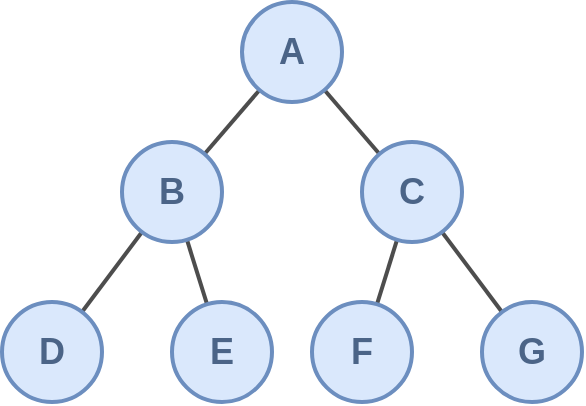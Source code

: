 <mxfile version="12.1.4" type="device" pages="6"><diagram id="ZqADfVhyBoygestIBqbs" name="Page-1"><mxGraphModel dx="1340" dy="788" grid="1" gridSize="10" guides="1" tooltips="1" connect="1" arrows="1" fold="1" page="1" pageScale="1" pageWidth="850" pageHeight="1100" math="0" shadow="0"><root><mxCell id="0"/><mxCell id="1" parent="0"/><mxCell id="YWftCC0TNAy2-tJoW2yn-3" value="" style="rounded=0;orthogonalLoop=1;jettySize=auto;html=1;fontSize=18;fontColor=#4B6487;endArrow=none;endFill=0;strokeWidth=2;strokeColor=#4D4D4D;" parent="1" source="YWftCC0TNAy2-tJoW2yn-1" target="YWftCC0TNAy2-tJoW2yn-2" edge="1"><mxGeometry relative="1" as="geometry"/></mxCell><mxCell id="YWftCC0TNAy2-tJoW2yn-5" value="" style="edgeStyle=none;rounded=0;orthogonalLoop=1;jettySize=auto;html=1;endArrow=none;endFill=0;strokeColor=#4D4D4D;strokeWidth=2;fontSize=18;fontColor=#4B6487;" parent="1" source="YWftCC0TNAy2-tJoW2yn-1" target="YWftCC0TNAy2-tJoW2yn-4" edge="1"><mxGeometry relative="1" as="geometry"/></mxCell><mxCell id="YWftCC0TNAy2-tJoW2yn-1" value="A" style="ellipse;whiteSpace=wrap;html=1;aspect=fixed;fillColor=#dae8fc;strokeColor=#6c8ebf;strokeWidth=2;fontSize=18;fontStyle=1;fontColor=#4B6487;" parent="1" vertex="1"><mxGeometry x="180" y="150" width="50" height="50" as="geometry"/></mxCell><mxCell id="YWftCC0TNAy2-tJoW2yn-11" value="" style="edgeStyle=none;rounded=0;orthogonalLoop=1;jettySize=auto;html=1;endArrow=none;endFill=0;strokeColor=#4D4D4D;strokeWidth=2;fontSize=18;fontColor=#4B6487;" parent="1" source="YWftCC0TNAy2-tJoW2yn-4" target="YWftCC0TNAy2-tJoW2yn-10" edge="1"><mxGeometry relative="1" as="geometry"/></mxCell><mxCell id="YWftCC0TNAy2-tJoW2yn-13" value="" style="edgeStyle=none;rounded=0;orthogonalLoop=1;jettySize=auto;html=1;endArrow=none;endFill=0;strokeColor=#4D4D4D;strokeWidth=2;fontSize=18;fontColor=#4B6487;" parent="1" source="YWftCC0TNAy2-tJoW2yn-4" target="YWftCC0TNAy2-tJoW2yn-12" edge="1"><mxGeometry relative="1" as="geometry"/></mxCell><mxCell id="YWftCC0TNAy2-tJoW2yn-4" value="C" style="ellipse;whiteSpace=wrap;html=1;aspect=fixed;fillColor=#dae8fc;strokeColor=#6c8ebf;strokeWidth=2;fontSize=18;fontStyle=1;fontColor=#4B6487;" parent="1" vertex="1"><mxGeometry x="240" y="220" width="50" height="50" as="geometry"/></mxCell><mxCell id="YWftCC0TNAy2-tJoW2yn-12" value="G" style="ellipse;whiteSpace=wrap;html=1;aspect=fixed;fillColor=#dae8fc;strokeColor=#6c8ebf;strokeWidth=2;fontSize=18;fontStyle=1;fontColor=#4B6487;" parent="1" vertex="1"><mxGeometry x="300" y="300" width="50" height="50" as="geometry"/></mxCell><mxCell id="YWftCC0TNAy2-tJoW2yn-10" value="F" style="ellipse;whiteSpace=wrap;html=1;aspect=fixed;fillColor=#dae8fc;strokeColor=#6c8ebf;strokeWidth=2;fontSize=18;fontStyle=1;fontColor=#4B6487;" parent="1" vertex="1"><mxGeometry x="215" y="300" width="50" height="50" as="geometry"/></mxCell><mxCell id="YWftCC0TNAy2-tJoW2yn-7" value="" style="edgeStyle=none;rounded=0;orthogonalLoop=1;jettySize=auto;html=1;endArrow=none;endFill=0;strokeColor=#4D4D4D;strokeWidth=2;fontSize=18;fontColor=#4B6487;" parent="1" source="YWftCC0TNAy2-tJoW2yn-2" target="YWftCC0TNAy2-tJoW2yn-6" edge="1"><mxGeometry relative="1" as="geometry"/></mxCell><mxCell id="YWftCC0TNAy2-tJoW2yn-9" value="" style="edgeStyle=none;rounded=0;orthogonalLoop=1;jettySize=auto;html=1;endArrow=none;endFill=0;strokeColor=#4D4D4D;strokeWidth=2;fontSize=18;fontColor=#4B6487;" parent="1" source="YWftCC0TNAy2-tJoW2yn-2" target="YWftCC0TNAy2-tJoW2yn-8" edge="1"><mxGeometry relative="1" as="geometry"/></mxCell><mxCell id="YWftCC0TNAy2-tJoW2yn-2" value="B" style="ellipse;whiteSpace=wrap;html=1;aspect=fixed;fillColor=#dae8fc;strokeColor=#6c8ebf;strokeWidth=2;fontSize=18;fontStyle=1;fontColor=#4B6487;" parent="1" vertex="1"><mxGeometry x="120" y="220" width="50" height="50" as="geometry"/></mxCell><mxCell id="YWftCC0TNAy2-tJoW2yn-8" value="E" style="ellipse;whiteSpace=wrap;html=1;aspect=fixed;fillColor=#dae8fc;strokeColor=#6c8ebf;strokeWidth=2;fontSize=18;fontStyle=1;fontColor=#4B6487;" parent="1" vertex="1"><mxGeometry x="145" y="300" width="50" height="50" as="geometry"/></mxCell><mxCell id="YWftCC0TNAy2-tJoW2yn-6" value="D" style="ellipse;whiteSpace=wrap;html=1;aspect=fixed;fillColor=#dae8fc;strokeColor=#6c8ebf;strokeWidth=2;fontSize=18;fontStyle=1;fontColor=#4B6487;" parent="1" vertex="1"><mxGeometry x="60" y="300" width="50" height="50" as="geometry"/></mxCell></root></mxGraphModel></diagram><diagram id="7LFD3VRzvauIfvyZvN62" name="Page-2"><mxGraphModel dx="1340" dy="739" grid="1" gridSize="10" guides="1" tooltips="1" connect="1" arrows="1" fold="1" page="1" pageScale="1" pageWidth="850" pageHeight="1100" math="0" shadow="0"><root><mxCell id="K2dcnLcGn49CDvDd_Syz-0"/><mxCell id="K2dcnLcGn49CDvDd_Syz-1" parent="K2dcnLcGn49CDvDd_Syz-0"/><mxCell id="K2dcnLcGn49CDvDd_Syz-2" value="" style="rounded=0;orthogonalLoop=1;jettySize=auto;html=1;fontSize=18;fontColor=#4B6487;endArrow=none;endFill=0;strokeWidth=2;strokeColor=#4D4D4D;" edge="1" parent="K2dcnLcGn49CDvDd_Syz-1" source="K2dcnLcGn49CDvDd_Syz-4" target="K2dcnLcGn49CDvDd_Syz-12"><mxGeometry relative="1" as="geometry"/></mxCell><mxCell id="K2dcnLcGn49CDvDd_Syz-3" value="" style="edgeStyle=none;rounded=0;orthogonalLoop=1;jettySize=auto;html=1;endArrow=none;endFill=0;strokeColor=#4D4D4D;strokeWidth=2;fontSize=18;fontColor=#4B6487;" edge="1" parent="K2dcnLcGn49CDvDd_Syz-1" source="K2dcnLcGn49CDvDd_Syz-4" target="K2dcnLcGn49CDvDd_Syz-7"><mxGeometry relative="1" as="geometry"/></mxCell><mxCell id="K2dcnLcGn49CDvDd_Syz-4" value="A" style="ellipse;whiteSpace=wrap;html=1;aspect=fixed;fillColor=#dae8fc;strokeColor=#6c8ebf;strokeWidth=2;fontSize=18;fontStyle=1;fontColor=#4B6487;" vertex="1" parent="K2dcnLcGn49CDvDd_Syz-1"><mxGeometry x="180" y="150" width="50" height="50" as="geometry"/></mxCell><mxCell id="K2dcnLcGn49CDvDd_Syz-5" value="" style="edgeStyle=none;rounded=0;orthogonalLoop=1;jettySize=auto;html=1;endArrow=none;endFill=0;strokeColor=#4D4D4D;strokeWidth=2;fontSize=18;fontColor=#4B6487;" edge="1" parent="K2dcnLcGn49CDvDd_Syz-1" source="K2dcnLcGn49CDvDd_Syz-7" target="K2dcnLcGn49CDvDd_Syz-9"><mxGeometry relative="1" as="geometry"/></mxCell><mxCell id="K2dcnLcGn49CDvDd_Syz-6" value="" style="edgeStyle=none;rounded=0;orthogonalLoop=1;jettySize=auto;html=1;endArrow=none;endFill=0;strokeColor=#4D4D4D;strokeWidth=2;fontSize=18;fontColor=#4B6487;" edge="1" parent="K2dcnLcGn49CDvDd_Syz-1" source="K2dcnLcGn49CDvDd_Syz-7" target="K2dcnLcGn49CDvDd_Syz-8"><mxGeometry relative="1" as="geometry"/></mxCell><mxCell id="K2dcnLcGn49CDvDd_Syz-7" value="C" style="ellipse;whiteSpace=wrap;html=1;aspect=fixed;fillColor=#dae8fc;strokeColor=#6c8ebf;strokeWidth=2;fontSize=18;fontStyle=1;fontColor=#4B6487;" vertex="1" parent="K2dcnLcGn49CDvDd_Syz-1"><mxGeometry x="240" y="220" width="50" height="50" as="geometry"/></mxCell><mxCell id="K2dcnLcGn49CDvDd_Syz-8" value="G" style="ellipse;whiteSpace=wrap;html=1;aspect=fixed;fillColor=#dae8fc;strokeColor=#6c8ebf;strokeWidth=2;fontSize=18;fontStyle=1;fontColor=#4B6487;" vertex="1" parent="K2dcnLcGn49CDvDd_Syz-1"><mxGeometry x="300" y="300" width="50" height="50" as="geometry"/></mxCell><mxCell id="K2dcnLcGn49CDvDd_Syz-9" value="F" style="ellipse;whiteSpace=wrap;html=1;aspect=fixed;fillColor=#dae8fc;strokeColor=#6c8ebf;strokeWidth=2;fontSize=18;fontStyle=1;fontColor=#4B6487;" vertex="1" parent="K2dcnLcGn49CDvDd_Syz-1"><mxGeometry x="215" y="300" width="50" height="50" as="geometry"/></mxCell><mxCell id="K2dcnLcGn49CDvDd_Syz-10" value="" style="edgeStyle=none;rounded=0;orthogonalLoop=1;jettySize=auto;html=1;endArrow=none;endFill=0;strokeColor=#4D4D4D;strokeWidth=2;fontSize=18;fontColor=#4B6487;" edge="1" parent="K2dcnLcGn49CDvDd_Syz-1" source="K2dcnLcGn49CDvDd_Syz-12" target="K2dcnLcGn49CDvDd_Syz-14"><mxGeometry relative="1" as="geometry"/></mxCell><mxCell id="K2dcnLcGn49CDvDd_Syz-11" value="" style="edgeStyle=none;rounded=0;orthogonalLoop=1;jettySize=auto;html=1;endArrow=none;endFill=0;strokeColor=#4D4D4D;strokeWidth=2;fontSize=18;fontColor=#4B6487;" edge="1" parent="K2dcnLcGn49CDvDd_Syz-1" source="K2dcnLcGn49CDvDd_Syz-12" target="K2dcnLcGn49CDvDd_Syz-13"><mxGeometry relative="1" as="geometry"/></mxCell><mxCell id="K2dcnLcGn49CDvDd_Syz-12" value="B" style="ellipse;whiteSpace=wrap;html=1;aspect=fixed;fillColor=#dae8fc;strokeColor=#6c8ebf;strokeWidth=2;fontSize=18;fontStyle=1;fontColor=#4B6487;" vertex="1" parent="K2dcnLcGn49CDvDd_Syz-1"><mxGeometry x="120" y="220" width="50" height="50" as="geometry"/></mxCell><mxCell id="K2dcnLcGn49CDvDd_Syz-13" value="E" style="ellipse;whiteSpace=wrap;html=1;aspect=fixed;fillColor=#dae8fc;strokeColor=#6c8ebf;strokeWidth=2;fontSize=18;fontStyle=1;fontColor=#4B6487;" vertex="1" parent="K2dcnLcGn49CDvDd_Syz-1"><mxGeometry x="145" y="300" width="50" height="50" as="geometry"/></mxCell><mxCell id="K2dcnLcGn49CDvDd_Syz-14" value="D" style="ellipse;whiteSpace=wrap;html=1;aspect=fixed;fillColor=#dae8fc;strokeColor=#6c8ebf;strokeWidth=2;fontSize=18;fontStyle=1;fontColor=#4B6487;" vertex="1" parent="K2dcnLcGn49CDvDd_Syz-1"><mxGeometry x="60" y="300" width="50" height="50" as="geometry"/></mxCell><mxCell id="K2dcnLcGn49CDvDd_Syz-15" value="" style="rounded=0;orthogonalLoop=1;jettySize=auto;html=1;fontSize=18;fontColor=#4B6487;endArrow=none;endFill=0;strokeWidth=2;strokeColor=#4D4D4D;" edge="1" parent="K2dcnLcGn49CDvDd_Syz-1" source="K2dcnLcGn49CDvDd_Syz-17" target="K2dcnLcGn49CDvDd_Syz-25"><mxGeometry relative="1" as="geometry"/></mxCell><mxCell id="K2dcnLcGn49CDvDd_Syz-16" value="" style="edgeStyle=none;rounded=0;orthogonalLoop=1;jettySize=auto;html=1;endArrow=none;endFill=0;strokeColor=#4D4D4D;strokeWidth=2;fontSize=18;fontColor=#4B6487;" edge="1" parent="K2dcnLcGn49CDvDd_Syz-1" source="K2dcnLcGn49CDvDd_Syz-17" target="K2dcnLcGn49CDvDd_Syz-20"><mxGeometry relative="1" as="geometry"/></mxCell><mxCell id="K2dcnLcGn49CDvDd_Syz-17" value="A" style="ellipse;whiteSpace=wrap;html=1;aspect=fixed;fillColor=#dae8fc;strokeColor=#6c8ebf;strokeWidth=2;fontSize=18;fontStyle=1;fontColor=#4B6487;" vertex="1" parent="K2dcnLcGn49CDvDd_Syz-1"><mxGeometry x="620" y="150" width="50" height="50" as="geometry"/></mxCell><mxCell id="K2dcnLcGn49CDvDd_Syz-18" value="" style="edgeStyle=none;rounded=0;orthogonalLoop=1;jettySize=auto;html=1;endArrow=none;endFill=0;strokeColor=#4D4D4D;strokeWidth=2;fontSize=18;fontColor=#4B6487;" edge="1" parent="K2dcnLcGn49CDvDd_Syz-1" source="K2dcnLcGn49CDvDd_Syz-20" target="K2dcnLcGn49CDvDd_Syz-22"><mxGeometry relative="1" as="geometry"/></mxCell><mxCell id="K2dcnLcGn49CDvDd_Syz-19" value="" style="edgeStyle=none;rounded=0;orthogonalLoop=1;jettySize=auto;html=1;endArrow=none;endFill=0;strokeColor=#4D4D4D;strokeWidth=2;fontSize=18;fontColor=#4B6487;" edge="1" parent="K2dcnLcGn49CDvDd_Syz-1" source="K2dcnLcGn49CDvDd_Syz-20" target="K2dcnLcGn49CDvDd_Syz-21"><mxGeometry relative="1" as="geometry"/></mxCell><mxCell id="K2dcnLcGn49CDvDd_Syz-20" value="C" style="ellipse;whiteSpace=wrap;html=1;aspect=fixed;fillColor=#dae8fc;strokeColor=#6c8ebf;strokeWidth=2;fontSize=18;fontStyle=1;fontColor=#4B6487;" vertex="1" parent="K2dcnLcGn49CDvDd_Syz-1"><mxGeometry x="680" y="220" width="50" height="50" as="geometry"/></mxCell><mxCell id="K2dcnLcGn49CDvDd_Syz-29" value="" style="edgeStyle=none;rounded=0;orthogonalLoop=1;jettySize=auto;html=1;endArrow=none;endFill=0;strokeColor=#4D4D4D;strokeWidth=2;fontSize=18;fontColor=#4B6487;" edge="1" parent="K2dcnLcGn49CDvDd_Syz-1" source="K2dcnLcGn49CDvDd_Syz-21" target="K2dcnLcGn49CDvDd_Syz-28"><mxGeometry relative="1" as="geometry"/></mxCell><mxCell id="K2dcnLcGn49CDvDd_Syz-21" value="G" style="ellipse;whiteSpace=wrap;html=1;aspect=fixed;fillColor=#dae8fc;strokeColor=#6c8ebf;strokeWidth=2;fontSize=18;fontStyle=1;fontColor=#4B6487;" vertex="1" parent="K2dcnLcGn49CDvDd_Syz-1"><mxGeometry x="740" y="300" width="50" height="50" as="geometry"/></mxCell><mxCell id="K2dcnLcGn49CDvDd_Syz-28" value="H" style="ellipse;whiteSpace=wrap;html=1;aspect=fixed;fillColor=#f8cecc;strokeColor=#b85450;strokeWidth=2;fontSize=18;fontStyle=1;fontColor=#9E4845;" vertex="1" parent="K2dcnLcGn49CDvDd_Syz-1"><mxGeometry x="810" y="380" width="50" height="50" as="geometry"/></mxCell><mxCell id="K2dcnLcGn49CDvDd_Syz-22" value="F" style="ellipse;whiteSpace=wrap;html=1;aspect=fixed;fillColor=#dae8fc;strokeColor=#6c8ebf;strokeWidth=2;fontSize=18;fontStyle=1;fontColor=#4B6487;" vertex="1" parent="K2dcnLcGn49CDvDd_Syz-1"><mxGeometry x="655" y="300" width="50" height="50" as="geometry"/></mxCell><mxCell id="K2dcnLcGn49CDvDd_Syz-23" value="" style="edgeStyle=none;rounded=0;orthogonalLoop=1;jettySize=auto;html=1;endArrow=none;endFill=0;strokeColor=#4D4D4D;strokeWidth=2;fontSize=18;fontColor=#4B6487;" edge="1" parent="K2dcnLcGn49CDvDd_Syz-1" source="K2dcnLcGn49CDvDd_Syz-25" target="K2dcnLcGn49CDvDd_Syz-27"><mxGeometry relative="1" as="geometry"/></mxCell><mxCell id="K2dcnLcGn49CDvDd_Syz-24" value="" style="edgeStyle=none;rounded=0;orthogonalLoop=1;jettySize=auto;html=1;endArrow=none;endFill=0;strokeColor=#4D4D4D;strokeWidth=2;fontSize=18;fontColor=#4B6487;" edge="1" parent="K2dcnLcGn49CDvDd_Syz-1" source="K2dcnLcGn49CDvDd_Syz-25" target="K2dcnLcGn49CDvDd_Syz-26"><mxGeometry relative="1" as="geometry"/></mxCell><mxCell id="K2dcnLcGn49CDvDd_Syz-25" value="B" style="ellipse;whiteSpace=wrap;html=1;aspect=fixed;fillColor=#dae8fc;strokeColor=#6c8ebf;strokeWidth=2;fontSize=18;fontStyle=1;fontColor=#4B6487;" vertex="1" parent="K2dcnLcGn49CDvDd_Syz-1"><mxGeometry x="560" y="220" width="50" height="50" as="geometry"/></mxCell><mxCell id="K2dcnLcGn49CDvDd_Syz-26" value="E" style="ellipse;whiteSpace=wrap;html=1;aspect=fixed;fillColor=#dae8fc;strokeColor=#6c8ebf;strokeWidth=2;fontSize=18;fontStyle=1;fontColor=#4B6487;" vertex="1" parent="K2dcnLcGn49CDvDd_Syz-1"><mxGeometry x="585" y="300" width="50" height="50" as="geometry"/></mxCell><mxCell id="K2dcnLcGn49CDvDd_Syz-27" value="D" style="ellipse;whiteSpace=wrap;html=1;aspect=fixed;fillColor=#dae8fc;strokeColor=#6c8ebf;strokeWidth=2;fontSize=18;fontStyle=1;fontColor=#4B6487;" vertex="1" parent="K2dcnLcGn49CDvDd_Syz-1"><mxGeometry x="500" y="300" width="50" height="50" as="geometry"/></mxCell><mxCell id="K2dcnLcGn49CDvDd_Syz-31" value="" style="shape=flexArrow;endArrow=classic;html=1;strokeColor=#d79b00;strokeWidth=2;fontSize=18;fontColor=#9E4845;fillColor=#ffe6cc;width=5;" edge="1" parent="K2dcnLcGn49CDvDd_Syz-1"><mxGeometry width="50" height="50" relative="1" as="geometry"><mxPoint x="375" y="245" as="sourcePoint"/><mxPoint x="475" y="245" as="targetPoint"/></mxGeometry></mxCell></root></mxGraphModel></diagram><diagram id="enDjkQCWUMESHN2pORiI" name="Page-3"><mxGraphModel dx="1340" dy="739" grid="1" gridSize="10" guides="1" tooltips="1" connect="1" arrows="1" fold="1" page="1" pageScale="1" pageWidth="850" pageHeight="1100" math="0" shadow="0"><root><mxCell id="HBvkMDJG8YMXmYWlesJy-0"/><mxCell id="HBvkMDJG8YMXmYWlesJy-1" parent="HBvkMDJG8YMXmYWlesJy-0"/><mxCell id="0CPfSt4yyY66gubDiysx-0" value="" style="rounded=0;orthogonalLoop=1;jettySize=auto;html=1;fontSize=18;fontColor=#4B6487;endArrow=none;endFill=0;strokeWidth=2;strokeColor=#4D4D4D;" edge="1" parent="HBvkMDJG8YMXmYWlesJy-1" source="0CPfSt4yyY66gubDiysx-2" target="0CPfSt4yyY66gubDiysx-10"><mxGeometry relative="1" as="geometry"/></mxCell><mxCell id="0CPfSt4yyY66gubDiysx-1" value="" style="edgeStyle=none;rounded=0;orthogonalLoop=1;jettySize=auto;html=1;endArrow=none;endFill=0;strokeColor=#4D4D4D;strokeWidth=2;fontSize=18;fontColor=#4B6487;" edge="1" parent="HBvkMDJG8YMXmYWlesJy-1" source="0CPfSt4yyY66gubDiysx-2" target="0CPfSt4yyY66gubDiysx-5"><mxGeometry relative="1" as="geometry"/></mxCell><mxCell id="0CPfSt4yyY66gubDiysx-2" value="A" style="ellipse;whiteSpace=wrap;html=1;aspect=fixed;fillColor=#dae8fc;strokeColor=#6c8ebf;strokeWidth=2;fontSize=18;fontStyle=1;fontColor=#4B6487;" vertex="1" parent="HBvkMDJG8YMXmYWlesJy-1"><mxGeometry x="180" y="150" width="50" height="50" as="geometry"/></mxCell><mxCell id="0CPfSt4yyY66gubDiysx-3" value="" style="edgeStyle=none;rounded=0;orthogonalLoop=1;jettySize=auto;html=1;endArrow=none;endFill=0;strokeColor=#4D4D4D;strokeWidth=2;fontSize=18;fontColor=#4B6487;" edge="1" parent="HBvkMDJG8YMXmYWlesJy-1" source="0CPfSt4yyY66gubDiysx-5" target="0CPfSt4yyY66gubDiysx-7"><mxGeometry relative="1" as="geometry"/></mxCell><mxCell id="0CPfSt4yyY66gubDiysx-4" value="" style="edgeStyle=none;rounded=0;orthogonalLoop=1;jettySize=auto;html=1;endArrow=none;endFill=0;strokeColor=#4D4D4D;strokeWidth=2;fontSize=18;fontColor=#4B6487;" edge="1" parent="HBvkMDJG8YMXmYWlesJy-1" source="0CPfSt4yyY66gubDiysx-5" target="0CPfSt4yyY66gubDiysx-6"><mxGeometry relative="1" as="geometry"/></mxCell><mxCell id="0CPfSt4yyY66gubDiysx-5" value="C" style="ellipse;whiteSpace=wrap;html=1;aspect=fixed;fillColor=#dae8fc;strokeColor=#6c8ebf;strokeWidth=2;fontSize=18;fontStyle=1;fontColor=#4B6487;" vertex="1" parent="HBvkMDJG8YMXmYWlesJy-1"><mxGeometry x="240" y="220" width="50" height="50" as="geometry"/></mxCell><mxCell id="0CPfSt4yyY66gubDiysx-6" value="G" style="ellipse;whiteSpace=wrap;html=1;aspect=fixed;fillColor=#dae8fc;strokeColor=#6c8ebf;strokeWidth=2;fontSize=18;fontStyle=1;fontColor=#4B6487;" vertex="1" parent="HBvkMDJG8YMXmYWlesJy-1"><mxGeometry x="300" y="300" width="50" height="50" as="geometry"/></mxCell><mxCell id="0CPfSt4yyY66gubDiysx-7" value="F" style="ellipse;whiteSpace=wrap;html=1;aspect=fixed;fillColor=#dae8fc;strokeColor=#6c8ebf;strokeWidth=2;fontSize=18;fontStyle=1;fontColor=#4B6487;" vertex="1" parent="HBvkMDJG8YMXmYWlesJy-1"><mxGeometry x="215" y="300" width="50" height="50" as="geometry"/></mxCell><mxCell id="0CPfSt4yyY66gubDiysx-8" value="" style="edgeStyle=none;rounded=0;orthogonalLoop=1;jettySize=auto;html=1;endArrow=none;endFill=0;strokeColor=#4D4D4D;strokeWidth=2;fontSize=18;fontColor=#4B6487;" edge="1" parent="HBvkMDJG8YMXmYWlesJy-1" source="0CPfSt4yyY66gubDiysx-10" target="0CPfSt4yyY66gubDiysx-12"><mxGeometry relative="1" as="geometry"/></mxCell><mxCell id="0CPfSt4yyY66gubDiysx-9" value="" style="edgeStyle=none;rounded=0;orthogonalLoop=1;jettySize=auto;html=1;endArrow=none;endFill=0;strokeColor=#4D4D4D;strokeWidth=2;fontSize=18;fontColor=#4B6487;" edge="1" parent="HBvkMDJG8YMXmYWlesJy-1" source="0CPfSt4yyY66gubDiysx-10" target="0CPfSt4yyY66gubDiysx-11"><mxGeometry relative="1" as="geometry"/></mxCell><mxCell id="0CPfSt4yyY66gubDiysx-10" value="B" style="ellipse;whiteSpace=wrap;html=1;aspect=fixed;fillColor=#dae8fc;strokeColor=#6c8ebf;strokeWidth=2;fontSize=18;fontStyle=1;fontColor=#4B6487;" vertex="1" parent="HBvkMDJG8YMXmYWlesJy-1"><mxGeometry x="120" y="220" width="50" height="50" as="geometry"/></mxCell><mxCell id="0CPfSt4yyY66gubDiysx-11" value="E" style="ellipse;whiteSpace=wrap;html=1;aspect=fixed;fillColor=#dae8fc;strokeColor=#6c8ebf;strokeWidth=2;fontSize=18;fontStyle=1;fontColor=#4B6487;" vertex="1" parent="HBvkMDJG8YMXmYWlesJy-1"><mxGeometry x="145" y="300" width="50" height="50" as="geometry"/></mxCell><mxCell id="0CPfSt4yyY66gubDiysx-12" value="D" style="ellipse;whiteSpace=wrap;html=1;aspect=fixed;fillColor=#dae8fc;strokeColor=#6c8ebf;strokeWidth=2;fontSize=18;fontStyle=1;fontColor=#4B6487;" vertex="1" parent="HBvkMDJG8YMXmYWlesJy-1"><mxGeometry x="60" y="300" width="50" height="50" as="geometry"/></mxCell><mxCell id="0CPfSt4yyY66gubDiysx-13" value="" style="rounded=0;orthogonalLoop=1;jettySize=auto;html=1;fontSize=18;fontColor=#4B6487;endArrow=none;endFill=0;strokeWidth=2;strokeColor=#4D4D4D;" edge="1" parent="HBvkMDJG8YMXmYWlesJy-1" source="0CPfSt4yyY66gubDiysx-15" target="0CPfSt4yyY66gubDiysx-25"><mxGeometry relative="1" as="geometry"/></mxCell><mxCell id="0CPfSt4yyY66gubDiysx-14" value="" style="edgeStyle=none;rounded=0;orthogonalLoop=1;jettySize=auto;html=1;endArrow=none;endFill=0;strokeColor=#4D4D4D;strokeWidth=2;fontSize=18;fontColor=#4B6487;" edge="1" parent="HBvkMDJG8YMXmYWlesJy-1" source="0CPfSt4yyY66gubDiysx-15" target="0CPfSt4yyY66gubDiysx-18"><mxGeometry relative="1" as="geometry"/></mxCell><mxCell id="0CPfSt4yyY66gubDiysx-15" value="A" style="ellipse;whiteSpace=wrap;html=1;aspect=fixed;fillColor=#dae8fc;strokeColor=#6c8ebf;strokeWidth=2;fontSize=18;fontStyle=1;fontColor=#4B6487;" vertex="1" parent="HBvkMDJG8YMXmYWlesJy-1"><mxGeometry x="620" y="150" width="50" height="50" as="geometry"/></mxCell><mxCell id="0CPfSt4yyY66gubDiysx-16" value="" style="edgeStyle=none;rounded=0;orthogonalLoop=1;jettySize=auto;html=1;endArrow=none;endFill=0;strokeColor=#4D4D4D;strokeWidth=2;fontSize=18;fontColor=#4B6487;" edge="1" parent="HBvkMDJG8YMXmYWlesJy-1" source="0CPfSt4yyY66gubDiysx-18" target="0CPfSt4yyY66gubDiysx-22"><mxGeometry relative="1" as="geometry"/></mxCell><mxCell id="0CPfSt4yyY66gubDiysx-17" value="" style="edgeStyle=none;rounded=0;orthogonalLoop=1;jettySize=auto;html=1;endArrow=none;endFill=0;strokeColor=#4D4D4D;strokeWidth=2;fontSize=18;fontColor=#4B6487;" edge="1" parent="HBvkMDJG8YMXmYWlesJy-1" source="0CPfSt4yyY66gubDiysx-18" target="0CPfSt4yyY66gubDiysx-20"><mxGeometry relative="1" as="geometry"/></mxCell><mxCell id="0CPfSt4yyY66gubDiysx-18" value="C" style="ellipse;whiteSpace=wrap;html=1;aspect=fixed;fillColor=#dae8fc;strokeColor=#6c8ebf;strokeWidth=2;fontSize=18;fontStyle=1;fontColor=#4B6487;" vertex="1" parent="HBvkMDJG8YMXmYWlesJy-1"><mxGeometry x="680" y="220" width="50" height="50" as="geometry"/></mxCell><mxCell id="0CPfSt4yyY66gubDiysx-19" value="" style="edgeStyle=none;rounded=0;orthogonalLoop=1;jettySize=auto;html=1;endArrow=none;endFill=0;strokeColor=#4D4D4D;strokeWidth=2;fontSize=18;fontColor=#4B6487;" edge="1" parent="HBvkMDJG8YMXmYWlesJy-1" source="0CPfSt4yyY66gubDiysx-20" target="0CPfSt4yyY66gubDiysx-21"><mxGeometry relative="1" as="geometry"/></mxCell><mxCell id="0CPfSt4yyY66gubDiysx-20" value="G" style="ellipse;whiteSpace=wrap;html=1;aspect=fixed;fillColor=#dae8fc;strokeColor=#6c8ebf;strokeWidth=2;fontSize=18;fontStyle=1;fontColor=#4B6487;" vertex="1" parent="HBvkMDJG8YMXmYWlesJy-1"><mxGeometry x="740" y="300" width="50" height="50" as="geometry"/></mxCell><mxCell id="0CPfSt4yyY66gubDiysx-21" value="H" style="ellipse;whiteSpace=wrap;html=1;aspect=fixed;fillColor=#f8cecc;strokeColor=#b85450;strokeWidth=2;fontSize=18;fontStyle=1;fontColor=#9E4845;" vertex="1" parent="HBvkMDJG8YMXmYWlesJy-1"><mxGeometry x="810" y="380" width="50" height="50" as="geometry"/></mxCell><mxCell id="0CPfSt4yyY66gubDiysx-22" value="F" style="ellipse;whiteSpace=wrap;html=1;aspect=fixed;fillColor=#dae8fc;strokeColor=#6c8ebf;strokeWidth=2;fontSize=18;fontStyle=1;fontColor=#4B6487;" vertex="1" parent="HBvkMDJG8YMXmYWlesJy-1"><mxGeometry x="655" y="300" width="50" height="50" as="geometry"/></mxCell><mxCell id="0CPfSt4yyY66gubDiysx-23" value="" style="edgeStyle=none;rounded=0;orthogonalLoop=1;jettySize=auto;html=1;endArrow=none;endFill=0;strokeColor=#4D4D4D;strokeWidth=2;fontSize=18;fontColor=#4B6487;" edge="1" parent="HBvkMDJG8YMXmYWlesJy-1" source="0CPfSt4yyY66gubDiysx-25" target="0CPfSt4yyY66gubDiysx-27"><mxGeometry relative="1" as="geometry"/></mxCell><mxCell id="0CPfSt4yyY66gubDiysx-24" value="" style="edgeStyle=none;rounded=0;orthogonalLoop=1;jettySize=auto;html=1;endArrow=none;endFill=0;strokeColor=#4D4D4D;strokeWidth=2;fontSize=18;fontColor=#4B6487;" edge="1" parent="HBvkMDJG8YMXmYWlesJy-1" source="0CPfSt4yyY66gubDiysx-25" target="0CPfSt4yyY66gubDiysx-26"><mxGeometry relative="1" as="geometry"/></mxCell><mxCell id="0CPfSt4yyY66gubDiysx-25" value="B" style="ellipse;whiteSpace=wrap;html=1;aspect=fixed;fillColor=#dae8fc;strokeColor=#6c8ebf;strokeWidth=2;fontSize=18;fontStyle=1;fontColor=#4B6487;" vertex="1" parent="HBvkMDJG8YMXmYWlesJy-1"><mxGeometry x="560" y="220" width="50" height="50" as="geometry"/></mxCell><mxCell id="0CPfSt4yyY66gubDiysx-26" value="E" style="ellipse;whiteSpace=wrap;html=1;aspect=fixed;fillColor=#dae8fc;strokeColor=#6c8ebf;strokeWidth=2;fontSize=18;fontStyle=1;fontColor=#4B6487;" vertex="1" parent="HBvkMDJG8YMXmYWlesJy-1"><mxGeometry x="585" y="300" width="50" height="50" as="geometry"/></mxCell><mxCell id="0CPfSt4yyY66gubDiysx-27" value="D" style="ellipse;whiteSpace=wrap;html=1;aspect=fixed;fillColor=#dae8fc;strokeColor=#6c8ebf;strokeWidth=2;fontSize=18;fontStyle=1;fontColor=#4B6487;" vertex="1" parent="HBvkMDJG8YMXmYWlesJy-1"><mxGeometry x="500" y="300" width="50" height="50" as="geometry"/></mxCell><mxCell id="0CPfSt4yyY66gubDiysx-28" value="" style="shape=flexArrow;endArrow=classic;html=1;strokeColor=#d79b00;strokeWidth=2;fontSize=18;fontColor=#9E4845;fillColor=#ffe6cc;width=5;" edge="1" parent="HBvkMDJG8YMXmYWlesJy-1"><mxGeometry width="50" height="50" relative="1" as="geometry"><mxPoint x="375" y="245" as="sourcePoint"/><mxPoint x="475" y="245" as="targetPoint"/></mxGeometry></mxCell><mxCell id="0CPfSt4yyY66gubDiysx-29" value="" style="rounded=0;orthogonalLoop=1;jettySize=auto;html=1;fontSize=18;fontColor=#4B6487;endArrow=none;endFill=0;strokeWidth=2;strokeColor=#4D4D4D;" edge="1" parent="HBvkMDJG8YMXmYWlesJy-1" source="0CPfSt4yyY66gubDiysx-31" target="0CPfSt4yyY66gubDiysx-41"><mxGeometry relative="1" as="geometry"/></mxCell><mxCell id="0CPfSt4yyY66gubDiysx-30" value="" style="edgeStyle=none;rounded=0;orthogonalLoop=1;jettySize=auto;html=1;endArrow=none;endFill=0;strokeColor=#4D4D4D;strokeWidth=2;fontSize=18;fontColor=#4B6487;" edge="1" parent="HBvkMDJG8YMXmYWlesJy-1" source="0CPfSt4yyY66gubDiysx-31" target="0CPfSt4yyY66gubDiysx-34"><mxGeometry relative="1" as="geometry"/></mxCell><mxCell id="0CPfSt4yyY66gubDiysx-31" value="A" style="ellipse;whiteSpace=wrap;html=1;aspect=fixed;fillColor=#dae8fc;strokeColor=#6c8ebf;strokeWidth=2;fontSize=18;fontStyle=1;fontColor=#4B6487;" vertex="1" parent="HBvkMDJG8YMXmYWlesJy-1"><mxGeometry x="630" y="480" width="50" height="50" as="geometry"/></mxCell><mxCell id="0CPfSt4yyY66gubDiysx-32" value="" style="edgeStyle=none;rounded=0;orthogonalLoop=1;jettySize=auto;html=1;endArrow=none;endFill=0;strokeColor=#4D4D4D;strokeWidth=2;fontSize=18;fontColor=#4B6487;" edge="1" parent="HBvkMDJG8YMXmYWlesJy-1" source="0CPfSt4yyY66gubDiysx-34" target="0CPfSt4yyY66gubDiysx-38"><mxGeometry relative="1" as="geometry"/></mxCell><mxCell id="0CPfSt4yyY66gubDiysx-33" value="" style="edgeStyle=none;rounded=0;orthogonalLoop=1;jettySize=auto;html=1;endArrow=none;endFill=0;strokeColor=#4D4D4D;strokeWidth=2;fontSize=18;fontColor=#4B6487;" edge="1" parent="HBvkMDJG8YMXmYWlesJy-1" source="0CPfSt4yyY66gubDiysx-34" target="0CPfSt4yyY66gubDiysx-36"><mxGeometry relative="1" as="geometry"/></mxCell><mxCell id="0CPfSt4yyY66gubDiysx-34" value="C" style="ellipse;whiteSpace=wrap;html=1;aspect=fixed;fillColor=#dae8fc;strokeColor=#6c8ebf;strokeWidth=2;fontSize=18;fontStyle=1;fontColor=#4B6487;" vertex="1" parent="HBvkMDJG8YMXmYWlesJy-1"><mxGeometry x="690" y="550" width="50" height="50" as="geometry"/></mxCell><mxCell id="0CPfSt4yyY66gubDiysx-35" value="" style="edgeStyle=none;rounded=0;orthogonalLoop=1;jettySize=auto;html=1;endArrow=none;endFill=0;strokeColor=#4D4D4D;strokeWidth=2;fontSize=18;fontColor=#4B6487;" edge="1" parent="HBvkMDJG8YMXmYWlesJy-1" source="0CPfSt4yyY66gubDiysx-36" target="0CPfSt4yyY66gubDiysx-37"><mxGeometry relative="1" as="geometry"/></mxCell><mxCell id="0CPfSt4yyY66gubDiysx-36" value="G" style="ellipse;whiteSpace=wrap;html=1;aspect=fixed;fillColor=#dae8fc;strokeColor=#6c8ebf;strokeWidth=2;fontSize=18;fontStyle=1;fontColor=#4B6487;" vertex="1" parent="HBvkMDJG8YMXmYWlesJy-1"><mxGeometry x="750" y="630" width="50" height="50" as="geometry"/></mxCell><mxCell id="0CPfSt4yyY66gubDiysx-37" value="H" style="ellipse;whiteSpace=wrap;html=1;aspect=fixed;fillColor=#dae8fc;strokeColor=#6c8ebf;strokeWidth=2;fontSize=18;fontStyle=1;fontColor=#4B6487;" vertex="1" parent="HBvkMDJG8YMXmYWlesJy-1"><mxGeometry x="820" y="710" width="50" height="50" as="geometry"/></mxCell><mxCell id="0CPfSt4yyY66gubDiysx-38" value="F" style="ellipse;whiteSpace=wrap;html=1;aspect=fixed;fillColor=#dae8fc;strokeColor=#6c8ebf;strokeWidth=2;fontSize=18;fontStyle=1;fontColor=#4B6487;" vertex="1" parent="HBvkMDJG8YMXmYWlesJy-1"><mxGeometry x="665" y="630" width="50" height="50" as="geometry"/></mxCell><mxCell id="0CPfSt4yyY66gubDiysx-39" value="" style="edgeStyle=none;rounded=0;orthogonalLoop=1;jettySize=auto;html=1;endArrow=none;endFill=0;strokeColor=#4D4D4D;strokeWidth=2;fontSize=18;fontColor=#4B6487;" edge="1" parent="HBvkMDJG8YMXmYWlesJy-1" source="0CPfSt4yyY66gubDiysx-41" target="0CPfSt4yyY66gubDiysx-43"><mxGeometry relative="1" as="geometry"/></mxCell><mxCell id="0CPfSt4yyY66gubDiysx-40" value="" style="edgeStyle=none;rounded=0;orthogonalLoop=1;jettySize=auto;html=1;endArrow=none;endFill=0;strokeColor=#4D4D4D;strokeWidth=2;fontSize=18;fontColor=#4B6487;" edge="1" parent="HBvkMDJG8YMXmYWlesJy-1" source="0CPfSt4yyY66gubDiysx-41" target="0CPfSt4yyY66gubDiysx-42"><mxGeometry relative="1" as="geometry"/></mxCell><mxCell id="0CPfSt4yyY66gubDiysx-41" value="B" style="ellipse;whiteSpace=wrap;html=1;aspect=fixed;fillColor=#dae8fc;strokeColor=#6c8ebf;strokeWidth=2;fontSize=18;fontStyle=1;fontColor=#4B6487;" vertex="1" parent="HBvkMDJG8YMXmYWlesJy-1"><mxGeometry x="570" y="550" width="50" height="50" as="geometry"/></mxCell><mxCell id="0CPfSt4yyY66gubDiysx-46" value="" style="edgeStyle=none;rounded=0;orthogonalLoop=1;jettySize=auto;html=1;endArrow=none;endFill=0;strokeColor=#4D4D4D;strokeWidth=2;fontSize=18;fontColor=#9E4845;" edge="1" parent="HBvkMDJG8YMXmYWlesJy-1" source="0CPfSt4yyY66gubDiysx-42" target="0CPfSt4yyY66gubDiysx-45"><mxGeometry relative="1" as="geometry"/></mxCell><mxCell id="0CPfSt4yyY66gubDiysx-42" value="E" style="ellipse;whiteSpace=wrap;html=1;aspect=fixed;fillColor=#dae8fc;strokeColor=#6c8ebf;strokeWidth=2;fontSize=18;fontStyle=1;fontColor=#4B6487;" vertex="1" parent="HBvkMDJG8YMXmYWlesJy-1"><mxGeometry x="595" y="630" width="50" height="50" as="geometry"/></mxCell><mxCell id="0CPfSt4yyY66gubDiysx-45" value="I" style="ellipse;whiteSpace=wrap;html=1;aspect=fixed;fillColor=#f8cecc;strokeColor=#b85450;strokeWidth=2;fontSize=18;fontStyle=1;fontColor=#9E4845;" vertex="1" parent="HBvkMDJG8YMXmYWlesJy-1"><mxGeometry x="645" y="710" width="50" height="50" as="geometry"/></mxCell><mxCell id="0CPfSt4yyY66gubDiysx-43" value="D" style="ellipse;whiteSpace=wrap;html=1;aspect=fixed;fillColor=#dae8fc;strokeColor=#6c8ebf;strokeWidth=2;fontSize=18;fontStyle=1;fontColor=#4B6487;" vertex="1" parent="HBvkMDJG8YMXmYWlesJy-1"><mxGeometry x="510" y="630" width="50" height="50" as="geometry"/></mxCell><mxCell id="0CPfSt4yyY66gubDiysx-44" value="" style="shape=flexArrow;endArrow=classic;html=1;strokeColor=#d79b00;strokeWidth=2;fontSize=18;fontColor=#9E4845;fillColor=#ffe6cc;width=5;" edge="1" parent="HBvkMDJG8YMXmYWlesJy-1"><mxGeometry width="50" height="50" relative="1" as="geometry"><mxPoint x="654" y="380" as="sourcePoint"/><mxPoint x="654" y="455" as="targetPoint"/></mxGeometry></mxCell></root></mxGraphModel></diagram><diagram id="ls8S2LPrzsHHGiOc10qj" name="Page-4"><mxGraphModel dx="1914" dy="1056" grid="1" gridSize="10" guides="1" tooltips="1" connect="1" arrows="1" fold="1" page="1" pageScale="1" pageWidth="850" pageHeight="1100" math="0" shadow="0"><root><mxCell id="Gs369jEW4OYl8vfkfqpl-0"/><mxCell id="Gs369jEW4OYl8vfkfqpl-1" parent="Gs369jEW4OYl8vfkfqpl-0"/><mxCell id="cvUGi-YIKD2ZUBOiw_Rl-0" value="" style="rounded=0;orthogonalLoop=1;jettySize=auto;html=1;fontSize=18;fontColor=#4B6487;endArrow=none;endFill=0;strokeWidth=2;strokeColor=#4D4D4D;" edge="1" parent="Gs369jEW4OYl8vfkfqpl-1" source="cvUGi-YIKD2ZUBOiw_Rl-2" target="cvUGi-YIKD2ZUBOiw_Rl-10"><mxGeometry relative="1" as="geometry"/></mxCell><mxCell id="cvUGi-YIKD2ZUBOiw_Rl-1" value="" style="edgeStyle=none;rounded=0;orthogonalLoop=1;jettySize=auto;html=1;endArrow=none;endFill=0;strokeColor=#4D4D4D;strokeWidth=2;fontSize=18;fontColor=#4B6487;" edge="1" parent="Gs369jEW4OYl8vfkfqpl-1" source="cvUGi-YIKD2ZUBOiw_Rl-2" target="cvUGi-YIKD2ZUBOiw_Rl-5"><mxGeometry relative="1" as="geometry"/></mxCell><mxCell id="cvUGi-YIKD2ZUBOiw_Rl-2" value="A" style="ellipse;whiteSpace=wrap;html=1;aspect=fixed;fillColor=#dae8fc;strokeColor=#6c8ebf;strokeWidth=2;fontSize=18;fontStyle=1;fontColor=#4B6487;" vertex="1" parent="Gs369jEW4OYl8vfkfqpl-1"><mxGeometry x="150" y="140" width="50" height="50" as="geometry"/></mxCell><mxCell id="cvUGi-YIKD2ZUBOiw_Rl-3" value="" style="edgeStyle=none;rounded=0;orthogonalLoop=1;jettySize=auto;html=1;endArrow=none;endFill=0;strokeColor=#4D4D4D;strokeWidth=2;fontSize=18;fontColor=#4B6487;" edge="1" parent="Gs369jEW4OYl8vfkfqpl-1" source="cvUGi-YIKD2ZUBOiw_Rl-5" target="cvUGi-YIKD2ZUBOiw_Rl-7"><mxGeometry relative="1" as="geometry"/></mxCell><mxCell id="cvUGi-YIKD2ZUBOiw_Rl-4" value="" style="edgeStyle=none;rounded=0;orthogonalLoop=1;jettySize=auto;html=1;endArrow=none;endFill=0;strokeColor=#4D4D4D;strokeWidth=2;fontSize=18;fontColor=#4B6487;" edge="1" parent="Gs369jEW4OYl8vfkfqpl-1" source="cvUGi-YIKD2ZUBOiw_Rl-5" target="cvUGi-YIKD2ZUBOiw_Rl-6"><mxGeometry relative="1" as="geometry"/></mxCell><mxCell id="cvUGi-YIKD2ZUBOiw_Rl-5" value="C" style="ellipse;whiteSpace=wrap;html=1;aspect=fixed;fillColor=#dae8fc;strokeColor=#6c8ebf;strokeWidth=2;fontSize=18;fontStyle=1;fontColor=#4B6487;" vertex="1" parent="Gs369jEW4OYl8vfkfqpl-1"><mxGeometry x="210" y="210" width="50" height="50" as="geometry"/></mxCell><mxCell id="cvUGi-YIKD2ZUBOiw_Rl-6" value="G" style="ellipse;whiteSpace=wrap;html=1;aspect=fixed;fillColor=#dae8fc;strokeColor=#6c8ebf;strokeWidth=2;fontSize=18;fontStyle=1;fontColor=#4B6487;" vertex="1" parent="Gs369jEW4OYl8vfkfqpl-1"><mxGeometry x="270" y="290" width="50" height="50" as="geometry"/></mxCell><mxCell id="cvUGi-YIKD2ZUBOiw_Rl-7" value="F" style="ellipse;whiteSpace=wrap;html=1;aspect=fixed;fillColor=#dae8fc;strokeColor=#6c8ebf;strokeWidth=2;fontSize=18;fontStyle=1;fontColor=#4B6487;" vertex="1" parent="Gs369jEW4OYl8vfkfqpl-1"><mxGeometry x="185" y="290" width="50" height="50" as="geometry"/></mxCell><mxCell id="cvUGi-YIKD2ZUBOiw_Rl-8" value="" style="edgeStyle=none;rounded=0;orthogonalLoop=1;jettySize=auto;html=1;endArrow=none;endFill=0;strokeColor=#4D4D4D;strokeWidth=2;fontSize=18;fontColor=#4B6487;" edge="1" parent="Gs369jEW4OYl8vfkfqpl-1" source="cvUGi-YIKD2ZUBOiw_Rl-10" target="cvUGi-YIKD2ZUBOiw_Rl-12"><mxGeometry relative="1" as="geometry"/></mxCell><mxCell id="cvUGi-YIKD2ZUBOiw_Rl-9" value="" style="edgeStyle=none;rounded=0;orthogonalLoop=1;jettySize=auto;html=1;endArrow=none;endFill=0;strokeColor=#4D4D4D;strokeWidth=2;fontSize=18;fontColor=#4B6487;" edge="1" parent="Gs369jEW4OYl8vfkfqpl-1" source="cvUGi-YIKD2ZUBOiw_Rl-10" target="cvUGi-YIKD2ZUBOiw_Rl-11"><mxGeometry relative="1" as="geometry"/></mxCell><mxCell id="cvUGi-YIKD2ZUBOiw_Rl-10" value="B" style="ellipse;whiteSpace=wrap;html=1;aspect=fixed;fillColor=#dae8fc;strokeColor=#6c8ebf;strokeWidth=2;fontSize=18;fontStyle=1;fontColor=#4B6487;" vertex="1" parent="Gs369jEW4OYl8vfkfqpl-1"><mxGeometry x="90" y="210" width="50" height="50" as="geometry"/></mxCell><mxCell id="cvUGi-YIKD2ZUBOiw_Rl-11" value="E" style="ellipse;whiteSpace=wrap;html=1;aspect=fixed;fillColor=#dae8fc;strokeColor=#6c8ebf;strokeWidth=2;fontSize=18;fontStyle=1;fontColor=#4B6487;" vertex="1" parent="Gs369jEW4OYl8vfkfqpl-1"><mxGeometry x="115" y="290" width="50" height="50" as="geometry"/></mxCell><mxCell id="cvUGi-YIKD2ZUBOiw_Rl-12" value="D" style="ellipse;whiteSpace=wrap;html=1;aspect=fixed;fillColor=#dae8fc;strokeColor=#6c8ebf;strokeWidth=2;fontSize=18;fontStyle=1;fontColor=#4B6487;" vertex="1" parent="Gs369jEW4OYl8vfkfqpl-1"><mxGeometry x="30" y="290" width="50" height="50" as="geometry"/></mxCell><mxCell id="cvUGi-YIKD2ZUBOiw_Rl-13" value="" style="rounded=0;orthogonalLoop=1;jettySize=auto;html=1;fontSize=18;fontColor=#4B6487;endArrow=none;endFill=0;strokeWidth=2;strokeColor=#4D4D4D;" edge="1" parent="Gs369jEW4OYl8vfkfqpl-1" source="cvUGi-YIKD2ZUBOiw_Rl-15" target="cvUGi-YIKD2ZUBOiw_Rl-25"><mxGeometry relative="1" as="geometry"/></mxCell><mxCell id="cvUGi-YIKD2ZUBOiw_Rl-14" value="" style="edgeStyle=none;rounded=0;orthogonalLoop=1;jettySize=auto;html=1;endArrow=none;endFill=0;strokeColor=#4D4D4D;strokeWidth=2;fontSize=18;fontColor=#4B6487;" edge="1" parent="Gs369jEW4OYl8vfkfqpl-1" source="cvUGi-YIKD2ZUBOiw_Rl-15" target="cvUGi-YIKD2ZUBOiw_Rl-18"><mxGeometry relative="1" as="geometry"/></mxCell><mxCell id="cvUGi-YIKD2ZUBOiw_Rl-15" value="A" style="ellipse;whiteSpace=wrap;html=1;aspect=fixed;fillColor=#dae8fc;strokeColor=#6c8ebf;strokeWidth=2;fontSize=18;fontStyle=1;fontColor=#4B6487;" vertex="1" parent="Gs369jEW4OYl8vfkfqpl-1"><mxGeometry x="590" y="140" width="50" height="50" as="geometry"/></mxCell><mxCell id="cvUGi-YIKD2ZUBOiw_Rl-16" value="" style="edgeStyle=none;rounded=0;orthogonalLoop=1;jettySize=auto;html=1;endArrow=none;endFill=0;strokeColor=#4D4D4D;strokeWidth=2;fontSize=18;fontColor=#4B6487;" edge="1" parent="Gs369jEW4OYl8vfkfqpl-1" source="cvUGi-YIKD2ZUBOiw_Rl-18" target="cvUGi-YIKD2ZUBOiw_Rl-22"><mxGeometry relative="1" as="geometry"/></mxCell><mxCell id="cvUGi-YIKD2ZUBOiw_Rl-17" value="" style="edgeStyle=none;rounded=0;orthogonalLoop=1;jettySize=auto;html=1;endArrow=none;endFill=0;strokeColor=#4D4D4D;strokeWidth=2;fontSize=18;fontColor=#4B6487;" edge="1" parent="Gs369jEW4OYl8vfkfqpl-1" source="cvUGi-YIKD2ZUBOiw_Rl-18" target="cvUGi-YIKD2ZUBOiw_Rl-20"><mxGeometry relative="1" as="geometry"/></mxCell><mxCell id="cvUGi-YIKD2ZUBOiw_Rl-18" value="C" style="ellipse;whiteSpace=wrap;html=1;aspect=fixed;fillColor=#dae8fc;strokeColor=#6c8ebf;strokeWidth=2;fontSize=18;fontStyle=1;fontColor=#4B6487;" vertex="1" parent="Gs369jEW4OYl8vfkfqpl-1"><mxGeometry x="650" y="210" width="50" height="50" as="geometry"/></mxCell><mxCell id="cvUGi-YIKD2ZUBOiw_Rl-19" value="" style="edgeStyle=none;rounded=0;orthogonalLoop=1;jettySize=auto;html=1;endArrow=none;endFill=0;strokeColor=#4D4D4D;strokeWidth=2;fontSize=18;fontColor=#4B6487;" edge="1" parent="Gs369jEW4OYl8vfkfqpl-1" source="cvUGi-YIKD2ZUBOiw_Rl-20" target="cvUGi-YIKD2ZUBOiw_Rl-21"><mxGeometry relative="1" as="geometry"/></mxCell><mxCell id="cvUGi-YIKD2ZUBOiw_Rl-20" value="G" style="ellipse;whiteSpace=wrap;html=1;aspect=fixed;fillColor=#dae8fc;strokeColor=#6c8ebf;strokeWidth=2;fontSize=18;fontStyle=1;fontColor=#4B6487;" vertex="1" parent="Gs369jEW4OYl8vfkfqpl-1"><mxGeometry x="710" y="290" width="50" height="50" as="geometry"/></mxCell><mxCell id="cvUGi-YIKD2ZUBOiw_Rl-21" value="H" style="ellipse;whiteSpace=wrap;html=1;aspect=fixed;fillColor=#f8cecc;strokeColor=#b85450;strokeWidth=2;fontSize=18;fontStyle=1;fontColor=#9E4845;" vertex="1" parent="Gs369jEW4OYl8vfkfqpl-1"><mxGeometry x="780" y="370" width="50" height="50" as="geometry"/></mxCell><mxCell id="cvUGi-YIKD2ZUBOiw_Rl-22" value="F" style="ellipse;whiteSpace=wrap;html=1;aspect=fixed;fillColor=#dae8fc;strokeColor=#6c8ebf;strokeWidth=2;fontSize=18;fontStyle=1;fontColor=#4B6487;" vertex="1" parent="Gs369jEW4OYl8vfkfqpl-1"><mxGeometry x="625" y="290" width="50" height="50" as="geometry"/></mxCell><mxCell id="cvUGi-YIKD2ZUBOiw_Rl-23" value="" style="edgeStyle=none;rounded=0;orthogonalLoop=1;jettySize=auto;html=1;endArrow=none;endFill=0;strokeColor=#4D4D4D;strokeWidth=2;fontSize=18;fontColor=#4B6487;" edge="1" parent="Gs369jEW4OYl8vfkfqpl-1" source="cvUGi-YIKD2ZUBOiw_Rl-25" target="cvUGi-YIKD2ZUBOiw_Rl-27"><mxGeometry relative="1" as="geometry"/></mxCell><mxCell id="cvUGi-YIKD2ZUBOiw_Rl-24" value="" style="edgeStyle=none;rounded=0;orthogonalLoop=1;jettySize=auto;html=1;endArrow=none;endFill=0;strokeColor=#4D4D4D;strokeWidth=2;fontSize=18;fontColor=#4B6487;" edge="1" parent="Gs369jEW4OYl8vfkfqpl-1" source="cvUGi-YIKD2ZUBOiw_Rl-25" target="cvUGi-YIKD2ZUBOiw_Rl-26"><mxGeometry relative="1" as="geometry"/></mxCell><mxCell id="cvUGi-YIKD2ZUBOiw_Rl-25" value="B" style="ellipse;whiteSpace=wrap;html=1;aspect=fixed;fillColor=#dae8fc;strokeColor=#6c8ebf;strokeWidth=2;fontSize=18;fontStyle=1;fontColor=#4B6487;" vertex="1" parent="Gs369jEW4OYl8vfkfqpl-1"><mxGeometry x="530" y="210" width="50" height="50" as="geometry"/></mxCell><mxCell id="cvUGi-YIKD2ZUBOiw_Rl-26" value="E" style="ellipse;whiteSpace=wrap;html=1;aspect=fixed;fillColor=#dae8fc;strokeColor=#6c8ebf;strokeWidth=2;fontSize=18;fontStyle=1;fontColor=#4B6487;" vertex="1" parent="Gs369jEW4OYl8vfkfqpl-1"><mxGeometry x="555" y="290" width="50" height="50" as="geometry"/></mxCell><mxCell id="cvUGi-YIKD2ZUBOiw_Rl-27" value="D" style="ellipse;whiteSpace=wrap;html=1;aspect=fixed;fillColor=#dae8fc;strokeColor=#6c8ebf;strokeWidth=2;fontSize=18;fontStyle=1;fontColor=#4B6487;" vertex="1" parent="Gs369jEW4OYl8vfkfqpl-1"><mxGeometry x="470" y="290" width="50" height="50" as="geometry"/></mxCell><mxCell id="cvUGi-YIKD2ZUBOiw_Rl-28" value="" style="shape=flexArrow;endArrow=classic;html=1;strokeColor=#d79b00;strokeWidth=2;fontSize=18;fontColor=#9E4845;fillColor=#ffe6cc;width=5;" edge="1" parent="Gs369jEW4OYl8vfkfqpl-1"><mxGeometry width="50" height="50" relative="1" as="geometry"><mxPoint x="345" y="235" as="sourcePoint"/><mxPoint x="445" y="235" as="targetPoint"/></mxGeometry></mxCell><mxCell id="cvUGi-YIKD2ZUBOiw_Rl-29" value="" style="rounded=0;orthogonalLoop=1;jettySize=auto;html=1;fontSize=18;fontColor=#4B6487;endArrow=none;endFill=0;strokeWidth=2;strokeColor=#4D4D4D;" edge="1" parent="Gs369jEW4OYl8vfkfqpl-1" source="cvUGi-YIKD2ZUBOiw_Rl-31" target="cvUGi-YIKD2ZUBOiw_Rl-41"><mxGeometry relative="1" as="geometry"/></mxCell><mxCell id="cvUGi-YIKD2ZUBOiw_Rl-30" value="" style="edgeStyle=none;rounded=0;orthogonalLoop=1;jettySize=auto;html=1;endArrow=none;endFill=0;strokeColor=#4D4D4D;strokeWidth=2;fontSize=18;fontColor=#4B6487;" edge="1" parent="Gs369jEW4OYl8vfkfqpl-1" source="cvUGi-YIKD2ZUBOiw_Rl-31" target="cvUGi-YIKD2ZUBOiw_Rl-34"><mxGeometry relative="1" as="geometry"/></mxCell><mxCell id="cvUGi-YIKD2ZUBOiw_Rl-31" value="A" style="ellipse;whiteSpace=wrap;html=1;aspect=fixed;fillColor=#dae8fc;strokeColor=#6c8ebf;strokeWidth=2;fontSize=18;fontStyle=1;fontColor=#4B6487;" vertex="1" parent="Gs369jEW4OYl8vfkfqpl-1"><mxGeometry x="600" y="470" width="50" height="50" as="geometry"/></mxCell><mxCell id="cvUGi-YIKD2ZUBOiw_Rl-32" value="" style="edgeStyle=none;rounded=0;orthogonalLoop=1;jettySize=auto;html=1;endArrow=none;endFill=0;strokeColor=#4D4D4D;strokeWidth=2;fontSize=18;fontColor=#4B6487;" edge="1" parent="Gs369jEW4OYl8vfkfqpl-1" source="cvUGi-YIKD2ZUBOiw_Rl-34" target="cvUGi-YIKD2ZUBOiw_Rl-38"><mxGeometry relative="1" as="geometry"/></mxCell><mxCell id="cvUGi-YIKD2ZUBOiw_Rl-33" value="" style="edgeStyle=none;rounded=0;orthogonalLoop=1;jettySize=auto;html=1;endArrow=none;endFill=0;strokeColor=#4D4D4D;strokeWidth=2;fontSize=18;fontColor=#4B6487;" edge="1" parent="Gs369jEW4OYl8vfkfqpl-1" source="cvUGi-YIKD2ZUBOiw_Rl-34" target="cvUGi-YIKD2ZUBOiw_Rl-36"><mxGeometry relative="1" as="geometry"/></mxCell><mxCell id="cvUGi-YIKD2ZUBOiw_Rl-34" value="C" style="ellipse;whiteSpace=wrap;html=1;aspect=fixed;fillColor=#dae8fc;strokeColor=#6c8ebf;strokeWidth=2;fontSize=18;fontStyle=1;fontColor=#4B6487;" vertex="1" parent="Gs369jEW4OYl8vfkfqpl-1"><mxGeometry x="660" y="540" width="50" height="50" as="geometry"/></mxCell><mxCell id="cvUGi-YIKD2ZUBOiw_Rl-35" value="" style="edgeStyle=none;rounded=0;orthogonalLoop=1;jettySize=auto;html=1;endArrow=none;endFill=0;strokeColor=#4D4D4D;strokeWidth=2;fontSize=18;fontColor=#4B6487;" edge="1" parent="Gs369jEW4OYl8vfkfqpl-1" source="cvUGi-YIKD2ZUBOiw_Rl-36" target="cvUGi-YIKD2ZUBOiw_Rl-37"><mxGeometry relative="1" as="geometry"/></mxCell><mxCell id="cvUGi-YIKD2ZUBOiw_Rl-36" value="G" style="ellipse;whiteSpace=wrap;html=1;aspect=fixed;fillColor=#dae8fc;strokeColor=#6c8ebf;strokeWidth=2;fontSize=18;fontStyle=1;fontColor=#4B6487;" vertex="1" parent="Gs369jEW4OYl8vfkfqpl-1"><mxGeometry x="720" y="620" width="50" height="50" as="geometry"/></mxCell><mxCell id="cvUGi-YIKD2ZUBOiw_Rl-37" value="H" style="ellipse;whiteSpace=wrap;html=1;aspect=fixed;fillColor=#dae8fc;strokeColor=#6c8ebf;strokeWidth=2;fontSize=18;fontStyle=1;fontColor=#4B6487;" vertex="1" parent="Gs369jEW4OYl8vfkfqpl-1"><mxGeometry x="790" y="700" width="50" height="50" as="geometry"/></mxCell><mxCell id="cvUGi-YIKD2ZUBOiw_Rl-38" value="F" style="ellipse;whiteSpace=wrap;html=1;aspect=fixed;fillColor=#dae8fc;strokeColor=#6c8ebf;strokeWidth=2;fontSize=18;fontStyle=1;fontColor=#4B6487;" vertex="1" parent="Gs369jEW4OYl8vfkfqpl-1"><mxGeometry x="635" y="620" width="50" height="50" as="geometry"/></mxCell><mxCell id="cvUGi-YIKD2ZUBOiw_Rl-39" value="" style="edgeStyle=none;rounded=0;orthogonalLoop=1;jettySize=auto;html=1;endArrow=none;endFill=0;strokeColor=#4D4D4D;strokeWidth=2;fontSize=18;fontColor=#4B6487;" edge="1" parent="Gs369jEW4OYl8vfkfqpl-1" source="cvUGi-YIKD2ZUBOiw_Rl-41" target="cvUGi-YIKD2ZUBOiw_Rl-45"><mxGeometry relative="1" as="geometry"/></mxCell><mxCell id="cvUGi-YIKD2ZUBOiw_Rl-40" value="" style="edgeStyle=none;rounded=0;orthogonalLoop=1;jettySize=auto;html=1;endArrow=none;endFill=0;strokeColor=#4D4D4D;strokeWidth=2;fontSize=18;fontColor=#4B6487;" edge="1" parent="Gs369jEW4OYl8vfkfqpl-1" source="cvUGi-YIKD2ZUBOiw_Rl-41" target="cvUGi-YIKD2ZUBOiw_Rl-43"><mxGeometry relative="1" as="geometry"/></mxCell><mxCell id="cvUGi-YIKD2ZUBOiw_Rl-41" value="B" style="ellipse;whiteSpace=wrap;html=1;aspect=fixed;fillColor=#dae8fc;strokeColor=#6c8ebf;strokeWidth=2;fontSize=18;fontStyle=1;fontColor=#4B6487;" vertex="1" parent="Gs369jEW4OYl8vfkfqpl-1"><mxGeometry x="540" y="540" width="50" height="50" as="geometry"/></mxCell><mxCell id="cvUGi-YIKD2ZUBOiw_Rl-42" value="" style="edgeStyle=none;rounded=0;orthogonalLoop=1;jettySize=auto;html=1;endArrow=none;endFill=0;strokeColor=#4D4D4D;strokeWidth=2;fontSize=18;fontColor=#9E4845;" edge="1" parent="Gs369jEW4OYl8vfkfqpl-1" source="cvUGi-YIKD2ZUBOiw_Rl-43" target="cvUGi-YIKD2ZUBOiw_Rl-44"><mxGeometry relative="1" as="geometry"/></mxCell><mxCell id="cvUGi-YIKD2ZUBOiw_Rl-43" value="E" style="ellipse;whiteSpace=wrap;html=1;aspect=fixed;fillColor=#dae8fc;strokeColor=#6c8ebf;strokeWidth=2;fontSize=18;fontStyle=1;fontColor=#4B6487;" vertex="1" parent="Gs369jEW4OYl8vfkfqpl-1"><mxGeometry x="565" y="620" width="50" height="50" as="geometry"/></mxCell><mxCell id="cvUGi-YIKD2ZUBOiw_Rl-44" value="I" style="ellipse;whiteSpace=wrap;html=1;aspect=fixed;fillColor=#f8cecc;strokeColor=#b85450;strokeWidth=2;fontSize=18;fontStyle=1;fontColor=#9E4845;" vertex="1" parent="Gs369jEW4OYl8vfkfqpl-1"><mxGeometry x="615" y="700" width="50" height="50" as="geometry"/></mxCell><mxCell id="cvUGi-YIKD2ZUBOiw_Rl-45" value="D" style="ellipse;whiteSpace=wrap;html=1;aspect=fixed;fillColor=#dae8fc;strokeColor=#6c8ebf;strokeWidth=2;fontSize=18;fontStyle=1;fontColor=#4B6487;" vertex="1" parent="Gs369jEW4OYl8vfkfqpl-1"><mxGeometry x="480" y="620" width="50" height="50" as="geometry"/></mxCell><mxCell id="cvUGi-YIKD2ZUBOiw_Rl-46" value="" style="shape=flexArrow;endArrow=classic;html=1;strokeColor=#d79b00;strokeWidth=2;fontSize=18;fontColor=#9E4845;fillColor=#ffe6cc;width=5;" edge="1" parent="Gs369jEW4OYl8vfkfqpl-1"><mxGeometry width="50" height="50" relative="1" as="geometry"><mxPoint x="624" y="370" as="sourcePoint"/><mxPoint x="624" y="445" as="targetPoint"/></mxGeometry></mxCell><mxCell id="cvUGi-YIKD2ZUBOiw_Rl-47" value="" style="shape=flexArrow;endArrow=classic;html=1;strokeColor=#d79b00;strokeWidth=2;fontSize=18;fontColor=#9E4845;fillColor=#ffe6cc;width=5;" edge="1" parent="Gs369jEW4OYl8vfkfqpl-1"><mxGeometry width="50" height="50" relative="1" as="geometry"><mxPoint x="440" y="619" as="sourcePoint"/><mxPoint x="340" y="619" as="targetPoint"/></mxGeometry></mxCell><mxCell id="cvUGi-YIKD2ZUBOiw_Rl-48" value="" style="rounded=0;orthogonalLoop=1;jettySize=auto;html=1;fontSize=18;fontColor=#4B6487;endArrow=none;endFill=0;strokeWidth=2;strokeColor=#4D4D4D;" edge="1" parent="Gs369jEW4OYl8vfkfqpl-1" source="cvUGi-YIKD2ZUBOiw_Rl-50" target="cvUGi-YIKD2ZUBOiw_Rl-60"><mxGeometry relative="1" as="geometry"/></mxCell><mxCell id="cvUGi-YIKD2ZUBOiw_Rl-49" value="" style="edgeStyle=none;rounded=0;orthogonalLoop=1;jettySize=auto;html=1;endArrow=none;endFill=0;strokeColor=#4D4D4D;strokeWidth=2;fontSize=18;fontColor=#4B6487;" edge="1" parent="Gs369jEW4OYl8vfkfqpl-1" source="cvUGi-YIKD2ZUBOiw_Rl-50" target="cvUGi-YIKD2ZUBOiw_Rl-53"><mxGeometry relative="1" as="geometry"/></mxCell><mxCell id="cvUGi-YIKD2ZUBOiw_Rl-50" value="A" style="ellipse;whiteSpace=wrap;html=1;aspect=fixed;fillColor=#dae8fc;strokeColor=#6c8ebf;strokeWidth=2;fontSize=18;fontStyle=1;fontColor=#4B6487;" vertex="1" parent="Gs369jEW4OYl8vfkfqpl-1"><mxGeometry x="140" y="470" width="50" height="50" as="geometry"/></mxCell><mxCell id="cvUGi-YIKD2ZUBOiw_Rl-51" value="" style="edgeStyle=none;rounded=0;orthogonalLoop=1;jettySize=auto;html=1;endArrow=none;endFill=0;strokeColor=#4D4D4D;strokeWidth=2;fontSize=18;fontColor=#4B6487;" edge="1" parent="Gs369jEW4OYl8vfkfqpl-1" source="cvUGi-YIKD2ZUBOiw_Rl-53" target="cvUGi-YIKD2ZUBOiw_Rl-57"><mxGeometry relative="1" as="geometry"/></mxCell><mxCell id="cvUGi-YIKD2ZUBOiw_Rl-52" value="" style="edgeStyle=none;rounded=0;orthogonalLoop=1;jettySize=auto;html=1;endArrow=none;endFill=0;strokeColor=#4D4D4D;strokeWidth=2;fontSize=18;fontColor=#4B6487;" edge="1" parent="Gs369jEW4OYl8vfkfqpl-1" source="cvUGi-YIKD2ZUBOiw_Rl-53" target="cvUGi-YIKD2ZUBOiw_Rl-55"><mxGeometry relative="1" as="geometry"/></mxCell><mxCell id="cvUGi-YIKD2ZUBOiw_Rl-53" value="C" style="ellipse;whiteSpace=wrap;html=1;aspect=fixed;fillColor=#dae8fc;strokeColor=#6c8ebf;strokeWidth=2;fontSize=18;fontStyle=1;fontColor=#4B6487;" vertex="1" parent="Gs369jEW4OYl8vfkfqpl-1"><mxGeometry x="200" y="540" width="50" height="50" as="geometry"/></mxCell><mxCell id="cvUGi-YIKD2ZUBOiw_Rl-54" value="" style="edgeStyle=none;rounded=0;orthogonalLoop=1;jettySize=auto;html=1;endArrow=none;endFill=0;strokeColor=#4D4D4D;strokeWidth=2;fontSize=18;fontColor=#4B6487;" edge="1" parent="Gs369jEW4OYl8vfkfqpl-1" source="cvUGi-YIKD2ZUBOiw_Rl-55" target="cvUGi-YIKD2ZUBOiw_Rl-56"><mxGeometry relative="1" as="geometry"/></mxCell><mxCell id="cvUGi-YIKD2ZUBOiw_Rl-55" value="G" style="ellipse;whiteSpace=wrap;html=1;aspect=fixed;fillColor=#dae8fc;strokeColor=#6c8ebf;strokeWidth=2;fontSize=18;fontStyle=1;fontColor=#4B6487;" vertex="1" parent="Gs369jEW4OYl8vfkfqpl-1"><mxGeometry x="270" y="620" width="50" height="50" as="geometry"/></mxCell><mxCell id="cvUGi-YIKD2ZUBOiw_Rl-56" value="H" style="ellipse;whiteSpace=wrap;html=1;aspect=fixed;fillColor=#dae8fc;strokeColor=#6c8ebf;strokeWidth=2;fontSize=18;fontStyle=1;fontColor=#4B6487;" vertex="1" parent="Gs369jEW4OYl8vfkfqpl-1"><mxGeometry x="340" y="700" width="50" height="50" as="geometry"/></mxCell><mxCell id="cvUGi-YIKD2ZUBOiw_Rl-67" value="" style="edgeStyle=none;rounded=0;orthogonalLoop=1;jettySize=auto;html=1;endArrow=none;endFill=0;strokeColor=#4D4D4D;strokeWidth=2;fontSize=18;fontColor=#9E4845;" edge="1" parent="Gs369jEW4OYl8vfkfqpl-1" source="cvUGi-YIKD2ZUBOiw_Rl-57" target="cvUGi-YIKD2ZUBOiw_Rl-66"><mxGeometry relative="1" as="geometry"/></mxCell><mxCell id="cvUGi-YIKD2ZUBOiw_Rl-57" value="F" style="ellipse;whiteSpace=wrap;html=1;aspect=fixed;fillColor=#dae8fc;strokeColor=#6c8ebf;strokeWidth=2;fontSize=18;fontStyle=1;fontColor=#4B6487;" vertex="1" parent="Gs369jEW4OYl8vfkfqpl-1"><mxGeometry x="180" y="620" width="50" height="50" as="geometry"/></mxCell><mxCell id="cvUGi-YIKD2ZUBOiw_Rl-66" value="J" style="ellipse;whiteSpace=wrap;html=1;aspect=fixed;fillColor=#f8cecc;strokeColor=#b85450;strokeWidth=2;fontSize=18;fontStyle=1;fontColor=#9E4845;" vertex="1" parent="Gs369jEW4OYl8vfkfqpl-1"><mxGeometry x="242.5" y="700" width="50" height="50" as="geometry"/></mxCell><mxCell id="cvUGi-YIKD2ZUBOiw_Rl-58" value="" style="edgeStyle=none;rounded=0;orthogonalLoop=1;jettySize=auto;html=1;endArrow=none;endFill=0;strokeColor=#4D4D4D;strokeWidth=2;fontSize=18;fontColor=#4B6487;" edge="1" parent="Gs369jEW4OYl8vfkfqpl-1" source="cvUGi-YIKD2ZUBOiw_Rl-60" target="cvUGi-YIKD2ZUBOiw_Rl-64"><mxGeometry relative="1" as="geometry"/></mxCell><mxCell id="cvUGi-YIKD2ZUBOiw_Rl-59" value="" style="edgeStyle=none;rounded=0;orthogonalLoop=1;jettySize=auto;html=1;endArrow=none;endFill=0;strokeColor=#4D4D4D;strokeWidth=2;fontSize=18;fontColor=#4B6487;" edge="1" parent="Gs369jEW4OYl8vfkfqpl-1" source="cvUGi-YIKD2ZUBOiw_Rl-60" target="cvUGi-YIKD2ZUBOiw_Rl-62"><mxGeometry relative="1" as="geometry"/></mxCell><mxCell id="cvUGi-YIKD2ZUBOiw_Rl-60" value="B" style="ellipse;whiteSpace=wrap;html=1;aspect=fixed;fillColor=#dae8fc;strokeColor=#6c8ebf;strokeWidth=2;fontSize=18;fontStyle=1;fontColor=#4B6487;" vertex="1" parent="Gs369jEW4OYl8vfkfqpl-1"><mxGeometry x="80" y="540" width="50" height="50" as="geometry"/></mxCell><mxCell id="cvUGi-YIKD2ZUBOiw_Rl-61" value="" style="edgeStyle=none;rounded=0;orthogonalLoop=1;jettySize=auto;html=1;endArrow=none;endFill=0;strokeColor=#4D4D4D;strokeWidth=2;fontSize=18;fontColor=#9E4845;" edge="1" parent="Gs369jEW4OYl8vfkfqpl-1" source="cvUGi-YIKD2ZUBOiw_Rl-62" target="cvUGi-YIKD2ZUBOiw_Rl-63"><mxGeometry relative="1" as="geometry"/></mxCell><mxCell id="cvUGi-YIKD2ZUBOiw_Rl-62" value="E" style="ellipse;whiteSpace=wrap;html=1;aspect=fixed;fillColor=#dae8fc;strokeColor=#6c8ebf;strokeWidth=2;fontSize=18;fontStyle=1;fontColor=#4B6487;" vertex="1" parent="Gs369jEW4OYl8vfkfqpl-1"><mxGeometry x="100" y="620" width="50" height="50" as="geometry"/></mxCell><mxCell id="cvUGi-YIKD2ZUBOiw_Rl-63" value="I" style="ellipse;whiteSpace=wrap;html=1;aspect=fixed;fillColor=#dae8fc;strokeColor=#6c8ebf;strokeWidth=2;fontSize=18;fontStyle=1;fontColor=#4B6487;" vertex="1" parent="Gs369jEW4OYl8vfkfqpl-1"><mxGeometry x="155" y="700" width="50" height="50" as="geometry"/></mxCell><mxCell id="cvUGi-YIKD2ZUBOiw_Rl-64" value="D" style="ellipse;whiteSpace=wrap;html=1;aspect=fixed;fillColor=#dae8fc;strokeColor=#6c8ebf;strokeWidth=2;fontSize=18;fontStyle=1;fontColor=#4B6487;" vertex="1" parent="Gs369jEW4OYl8vfkfqpl-1"><mxGeometry x="10" y="620" width="50" height="50" as="geometry"/></mxCell></root></mxGraphModel></diagram><diagram id="FQSqh1u_DESHI6UlEAsK" name="Page-5"><mxGraphModel dx="1340" dy="788" grid="1" gridSize="10" guides="1" tooltips="1" connect="1" arrows="1" fold="1" page="1" pageScale="1" pageWidth="850" pageHeight="1100" math="0" shadow="0"><root><mxCell id="iuyccFA141MLZqluNoLw-0"/><mxCell id="iuyccFA141MLZqluNoLw-1" parent="iuyccFA141MLZqluNoLw-0"/><mxCell id="m5Aa-dqTTRO23sPndldH-0" value="" style="rounded=0;orthogonalLoop=1;jettySize=auto;html=1;fontSize=18;fontColor=#4B6487;endArrow=none;endFill=0;strokeWidth=2;strokeColor=#4D4D4D;" parent="iuyccFA141MLZqluNoLw-1" source="m5Aa-dqTTRO23sPndldH-2" target="m5Aa-dqTTRO23sPndldH-10" edge="1"><mxGeometry relative="1" as="geometry"/></mxCell><mxCell id="m5Aa-dqTTRO23sPndldH-1" value="" style="edgeStyle=none;rounded=0;orthogonalLoop=1;jettySize=auto;html=1;endArrow=none;endFill=0;strokeColor=#4D4D4D;strokeWidth=2;fontSize=18;fontColor=#4B6487;" parent="iuyccFA141MLZqluNoLw-1" source="m5Aa-dqTTRO23sPndldH-2" target="m5Aa-dqTTRO23sPndldH-5" edge="1"><mxGeometry relative="1" as="geometry"/></mxCell><mxCell id="m5Aa-dqTTRO23sPndldH-2" value="A" style="ellipse;whiteSpace=wrap;html=1;aspect=fixed;fillColor=#dae8fc;strokeColor=#6c8ebf;strokeWidth=2;fontSize=18;fontStyle=1;fontColor=#4B6487;" parent="iuyccFA141MLZqluNoLw-1" vertex="1"><mxGeometry x="150" y="140" width="50" height="50" as="geometry"/></mxCell><mxCell id="m5Aa-dqTTRO23sPndldH-3" value="" style="edgeStyle=none;rounded=0;orthogonalLoop=1;jettySize=auto;html=1;endArrow=none;endFill=0;strokeColor=#4D4D4D;strokeWidth=2;fontSize=18;fontColor=#4B6487;" parent="iuyccFA141MLZqluNoLw-1" source="m5Aa-dqTTRO23sPndldH-5" target="m5Aa-dqTTRO23sPndldH-7" edge="1"><mxGeometry relative="1" as="geometry"/></mxCell><mxCell id="m5Aa-dqTTRO23sPndldH-4" value="" style="edgeStyle=none;rounded=0;orthogonalLoop=1;jettySize=auto;html=1;endArrow=none;endFill=0;strokeColor=#4D4D4D;strokeWidth=2;fontSize=18;fontColor=#4B6487;" parent="iuyccFA141MLZqluNoLw-1" source="m5Aa-dqTTRO23sPndldH-5" target="m5Aa-dqTTRO23sPndldH-6" edge="1"><mxGeometry relative="1" as="geometry"/></mxCell><mxCell id="m5Aa-dqTTRO23sPndldH-5" value="C" style="ellipse;whiteSpace=wrap;html=1;aspect=fixed;fillColor=#dae8fc;strokeColor=#6c8ebf;strokeWidth=2;fontSize=18;fontStyle=1;fontColor=#4B6487;" parent="iuyccFA141MLZqluNoLw-1" vertex="1"><mxGeometry x="210" y="210" width="50" height="50" as="geometry"/></mxCell><mxCell id="m5Aa-dqTTRO23sPndldH-6" value="G" style="ellipse;whiteSpace=wrap;html=1;aspect=fixed;fillColor=#dae8fc;strokeColor=#6c8ebf;strokeWidth=2;fontSize=18;fontStyle=1;fontColor=#4B6487;" parent="iuyccFA141MLZqluNoLw-1" vertex="1"><mxGeometry x="270" y="290" width="50" height="50" as="geometry"/></mxCell><mxCell id="m5Aa-dqTTRO23sPndldH-7" value="F" style="ellipse;whiteSpace=wrap;html=1;aspect=fixed;fillColor=#dae8fc;strokeColor=#6c8ebf;strokeWidth=2;fontSize=18;fontStyle=1;fontColor=#4B6487;" parent="iuyccFA141MLZqluNoLw-1" vertex="1"><mxGeometry x="185" y="290" width="50" height="50" as="geometry"/></mxCell><mxCell id="m5Aa-dqTTRO23sPndldH-8" value="" style="edgeStyle=none;rounded=0;orthogonalLoop=1;jettySize=auto;html=1;endArrow=none;endFill=0;strokeColor=#4D4D4D;strokeWidth=2;fontSize=18;fontColor=#4B6487;" parent="iuyccFA141MLZqluNoLw-1" source="m5Aa-dqTTRO23sPndldH-10" target="m5Aa-dqTTRO23sPndldH-12" edge="1"><mxGeometry relative="1" as="geometry"/></mxCell><mxCell id="m5Aa-dqTTRO23sPndldH-9" value="" style="edgeStyle=none;rounded=0;orthogonalLoop=1;jettySize=auto;html=1;endArrow=none;endFill=0;strokeColor=#4D4D4D;strokeWidth=2;fontSize=18;fontColor=#4B6487;" parent="iuyccFA141MLZqluNoLw-1" source="m5Aa-dqTTRO23sPndldH-10" target="m5Aa-dqTTRO23sPndldH-11" edge="1"><mxGeometry relative="1" as="geometry"/></mxCell><mxCell id="m5Aa-dqTTRO23sPndldH-10" value="B" style="ellipse;whiteSpace=wrap;html=1;aspect=fixed;fillColor=#dae8fc;strokeColor=#6c8ebf;strokeWidth=2;fontSize=18;fontStyle=1;fontColor=#4B6487;" parent="iuyccFA141MLZqluNoLw-1" vertex="1"><mxGeometry x="90" y="210" width="50" height="50" as="geometry"/></mxCell><mxCell id="m5Aa-dqTTRO23sPndldH-11" value="E" style="ellipse;whiteSpace=wrap;html=1;aspect=fixed;fillColor=#dae8fc;strokeColor=#6c8ebf;strokeWidth=2;fontSize=18;fontStyle=1;fontColor=#4B6487;" parent="iuyccFA141MLZqluNoLw-1" vertex="1"><mxGeometry x="115" y="290" width="50" height="50" as="geometry"/></mxCell><mxCell id="m5Aa-dqTTRO23sPndldH-12" value="D" style="ellipse;whiteSpace=wrap;html=1;aspect=fixed;fillColor=#dae8fc;strokeColor=#6c8ebf;strokeWidth=2;fontSize=18;fontStyle=1;fontColor=#4B6487;" parent="iuyccFA141MLZqluNoLw-1" vertex="1"><mxGeometry x="30" y="290" width="50" height="50" as="geometry"/></mxCell><mxCell id="m5Aa-dqTTRO23sPndldH-13" value="" style="rounded=0;orthogonalLoop=1;jettySize=auto;html=1;fontSize=18;fontColor=#4B6487;endArrow=none;endFill=0;strokeWidth=2;strokeColor=#4D4D4D;" parent="iuyccFA141MLZqluNoLw-1" source="m5Aa-dqTTRO23sPndldH-15" target="m5Aa-dqTTRO23sPndldH-25" edge="1"><mxGeometry relative="1" as="geometry"/></mxCell><mxCell id="m5Aa-dqTTRO23sPndldH-14" value="" style="edgeStyle=none;rounded=0;orthogonalLoop=1;jettySize=auto;html=1;endArrow=none;endFill=0;strokeColor=#4D4D4D;strokeWidth=2;fontSize=18;fontColor=#4B6487;" parent="iuyccFA141MLZqluNoLw-1" source="m5Aa-dqTTRO23sPndldH-15" target="m5Aa-dqTTRO23sPndldH-18" edge="1"><mxGeometry relative="1" as="geometry"/></mxCell><mxCell id="m5Aa-dqTTRO23sPndldH-15" value="A" style="ellipse;whiteSpace=wrap;html=1;aspect=fixed;fillColor=#dae8fc;strokeColor=#6c8ebf;strokeWidth=2;fontSize=18;fontStyle=1;fontColor=#4B6487;" parent="iuyccFA141MLZqluNoLw-1" vertex="1"><mxGeometry x="590" y="140" width="50" height="50" as="geometry"/></mxCell><mxCell id="m5Aa-dqTTRO23sPndldH-16" value="" style="edgeStyle=none;rounded=0;orthogonalLoop=1;jettySize=auto;html=1;endArrow=none;endFill=0;strokeColor=#4D4D4D;strokeWidth=2;fontSize=18;fontColor=#4B6487;" parent="iuyccFA141MLZqluNoLw-1" source="m5Aa-dqTTRO23sPndldH-18" target="m5Aa-dqTTRO23sPndldH-22" edge="1"><mxGeometry relative="1" as="geometry"/></mxCell><mxCell id="m5Aa-dqTTRO23sPndldH-17" value="" style="edgeStyle=none;rounded=0;orthogonalLoop=1;jettySize=auto;html=1;endArrow=none;endFill=0;strokeColor=#4D4D4D;strokeWidth=2;fontSize=18;fontColor=#4B6487;" parent="iuyccFA141MLZqluNoLw-1" source="m5Aa-dqTTRO23sPndldH-18" target="m5Aa-dqTTRO23sPndldH-20" edge="1"><mxGeometry relative="1" as="geometry"/></mxCell><mxCell id="m5Aa-dqTTRO23sPndldH-18" value="C" style="ellipse;whiteSpace=wrap;html=1;aspect=fixed;fillColor=#dae8fc;strokeColor=#6c8ebf;strokeWidth=2;fontSize=18;fontStyle=1;fontColor=#4B6487;" parent="iuyccFA141MLZqluNoLw-1" vertex="1"><mxGeometry x="650" y="210" width="50" height="50" as="geometry"/></mxCell><mxCell id="m5Aa-dqTTRO23sPndldH-19" value="" style="edgeStyle=none;rounded=0;orthogonalLoop=1;jettySize=auto;html=1;endArrow=none;endFill=0;strokeColor=#4D4D4D;strokeWidth=2;fontSize=18;fontColor=#4B6487;" parent="iuyccFA141MLZqluNoLw-1" source="m5Aa-dqTTRO23sPndldH-20" target="m5Aa-dqTTRO23sPndldH-21" edge="1"><mxGeometry relative="1" as="geometry"/></mxCell><mxCell id="m5Aa-dqTTRO23sPndldH-20" value="G" style="ellipse;whiteSpace=wrap;html=1;aspect=fixed;fillColor=#dae8fc;strokeColor=#6c8ebf;strokeWidth=2;fontSize=18;fontStyle=1;fontColor=#4B6487;" parent="iuyccFA141MLZqluNoLw-1" vertex="1"><mxGeometry x="710" y="290" width="50" height="50" as="geometry"/></mxCell><mxCell id="m5Aa-dqTTRO23sPndldH-21" value="H" style="ellipse;whiteSpace=wrap;html=1;aspect=fixed;fillColor=#f8cecc;strokeColor=#b85450;strokeWidth=2;fontSize=18;fontStyle=1;fontColor=#9E4845;" parent="iuyccFA141MLZqluNoLw-1" vertex="1"><mxGeometry x="780" y="370" width="50" height="50" as="geometry"/></mxCell><mxCell id="m5Aa-dqTTRO23sPndldH-22" value="F" style="ellipse;whiteSpace=wrap;html=1;aspect=fixed;fillColor=#dae8fc;strokeColor=#6c8ebf;strokeWidth=2;fontSize=18;fontStyle=1;fontColor=#4B6487;" parent="iuyccFA141MLZqluNoLw-1" vertex="1"><mxGeometry x="625" y="290" width="50" height="50" as="geometry"/></mxCell><mxCell id="m5Aa-dqTTRO23sPndldH-23" value="" style="edgeStyle=none;rounded=0;orthogonalLoop=1;jettySize=auto;html=1;endArrow=none;endFill=0;strokeColor=#4D4D4D;strokeWidth=2;fontSize=18;fontColor=#4B6487;" parent="iuyccFA141MLZqluNoLw-1" source="m5Aa-dqTTRO23sPndldH-25" target="m5Aa-dqTTRO23sPndldH-27" edge="1"><mxGeometry relative="1" as="geometry"/></mxCell><mxCell id="m5Aa-dqTTRO23sPndldH-24" value="" style="edgeStyle=none;rounded=0;orthogonalLoop=1;jettySize=auto;html=1;endArrow=none;endFill=0;strokeColor=#4D4D4D;strokeWidth=2;fontSize=18;fontColor=#4B6487;" parent="iuyccFA141MLZqluNoLw-1" source="m5Aa-dqTTRO23sPndldH-25" target="m5Aa-dqTTRO23sPndldH-26" edge="1"><mxGeometry relative="1" as="geometry"/></mxCell><mxCell id="m5Aa-dqTTRO23sPndldH-25" value="B" style="ellipse;whiteSpace=wrap;html=1;aspect=fixed;fillColor=#dae8fc;strokeColor=#6c8ebf;strokeWidth=2;fontSize=18;fontStyle=1;fontColor=#4B6487;" parent="iuyccFA141MLZqluNoLw-1" vertex="1"><mxGeometry x="530" y="210" width="50" height="50" as="geometry"/></mxCell><mxCell id="m5Aa-dqTTRO23sPndldH-26" value="E" style="ellipse;whiteSpace=wrap;html=1;aspect=fixed;fillColor=#dae8fc;strokeColor=#6c8ebf;strokeWidth=2;fontSize=18;fontStyle=1;fontColor=#4B6487;" parent="iuyccFA141MLZqluNoLw-1" vertex="1"><mxGeometry x="555" y="290" width="50" height="50" as="geometry"/></mxCell><mxCell id="m5Aa-dqTTRO23sPndldH-27" value="D" style="ellipse;whiteSpace=wrap;html=1;aspect=fixed;fillColor=#dae8fc;strokeColor=#6c8ebf;strokeWidth=2;fontSize=18;fontStyle=1;fontColor=#4B6487;" parent="iuyccFA141MLZqluNoLw-1" vertex="1"><mxGeometry x="470" y="290" width="50" height="50" as="geometry"/></mxCell><mxCell id="m5Aa-dqTTRO23sPndldH-28" value="" style="shape=flexArrow;endArrow=classic;html=1;strokeColor=#d79b00;strokeWidth=2;fontSize=18;fontColor=#9E4845;fillColor=#ffe6cc;width=5;" parent="iuyccFA141MLZqluNoLw-1" edge="1"><mxGeometry width="50" height="50" relative="1" as="geometry"><mxPoint x="345" y="235" as="sourcePoint"/><mxPoint x="445" y="235" as="targetPoint"/></mxGeometry></mxCell><mxCell id="m5Aa-dqTTRO23sPndldH-29" value="" style="rounded=0;orthogonalLoop=1;jettySize=auto;html=1;fontSize=18;fontColor=#4B6487;endArrow=none;endFill=0;strokeWidth=2;strokeColor=#4D4D4D;" parent="iuyccFA141MLZqluNoLw-1" source="m5Aa-dqTTRO23sPndldH-31" target="m5Aa-dqTTRO23sPndldH-41" edge="1"><mxGeometry relative="1" as="geometry"/></mxCell><mxCell id="m5Aa-dqTTRO23sPndldH-30" value="" style="edgeStyle=none;rounded=0;orthogonalLoop=1;jettySize=auto;html=1;endArrow=none;endFill=0;strokeColor=#4D4D4D;strokeWidth=2;fontSize=18;fontColor=#4B6487;" parent="iuyccFA141MLZqluNoLw-1" source="m5Aa-dqTTRO23sPndldH-31" target="m5Aa-dqTTRO23sPndldH-34" edge="1"><mxGeometry relative="1" as="geometry"/></mxCell><mxCell id="m5Aa-dqTTRO23sPndldH-31" value="A" style="ellipse;whiteSpace=wrap;html=1;aspect=fixed;fillColor=#dae8fc;strokeColor=#6c8ebf;strokeWidth=2;fontSize=18;fontStyle=1;fontColor=#4B6487;" parent="iuyccFA141MLZqluNoLw-1" vertex="1"><mxGeometry x="600" y="470" width="50" height="50" as="geometry"/></mxCell><mxCell id="m5Aa-dqTTRO23sPndldH-32" value="" style="edgeStyle=none;rounded=0;orthogonalLoop=1;jettySize=auto;html=1;endArrow=none;endFill=0;strokeColor=#4D4D4D;strokeWidth=2;fontSize=18;fontColor=#4B6487;" parent="iuyccFA141MLZqluNoLw-1" source="m5Aa-dqTTRO23sPndldH-34" target="m5Aa-dqTTRO23sPndldH-38" edge="1"><mxGeometry relative="1" as="geometry"/></mxCell><mxCell id="m5Aa-dqTTRO23sPndldH-33" value="" style="edgeStyle=none;rounded=0;orthogonalLoop=1;jettySize=auto;html=1;endArrow=none;endFill=0;strokeColor=#4D4D4D;strokeWidth=2;fontSize=18;fontColor=#4B6487;" parent="iuyccFA141MLZqluNoLw-1" source="m5Aa-dqTTRO23sPndldH-34" target="m5Aa-dqTTRO23sPndldH-36" edge="1"><mxGeometry relative="1" as="geometry"/></mxCell><mxCell id="m5Aa-dqTTRO23sPndldH-34" value="C" style="ellipse;whiteSpace=wrap;html=1;aspect=fixed;fillColor=#dae8fc;strokeColor=#6c8ebf;strokeWidth=2;fontSize=18;fontStyle=1;fontColor=#4B6487;" parent="iuyccFA141MLZqluNoLw-1" vertex="1"><mxGeometry x="660" y="540" width="50" height="50" as="geometry"/></mxCell><mxCell id="m5Aa-dqTTRO23sPndldH-35" value="" style="edgeStyle=none;rounded=0;orthogonalLoop=1;jettySize=auto;html=1;endArrow=none;endFill=0;strokeColor=#4D4D4D;strokeWidth=2;fontSize=18;fontColor=#4B6487;" parent="iuyccFA141MLZqluNoLw-1" source="m5Aa-dqTTRO23sPndldH-36" target="m5Aa-dqTTRO23sPndldH-37" edge="1"><mxGeometry relative="1" as="geometry"/></mxCell><mxCell id="m5Aa-dqTTRO23sPndldH-36" value="G" style="ellipse;whiteSpace=wrap;html=1;aspect=fixed;fillColor=#dae8fc;strokeColor=#6c8ebf;strokeWidth=2;fontSize=18;fontStyle=1;fontColor=#4B6487;" parent="iuyccFA141MLZqluNoLw-1" vertex="1"><mxGeometry x="720" y="620" width="50" height="50" as="geometry"/></mxCell><mxCell id="m5Aa-dqTTRO23sPndldH-37" value="H" style="ellipse;whiteSpace=wrap;html=1;aspect=fixed;fillColor=#dae8fc;strokeColor=#6c8ebf;strokeWidth=2;fontSize=18;fontStyle=1;fontColor=#4B6487;" parent="iuyccFA141MLZqluNoLw-1" vertex="1"><mxGeometry x="790" y="700" width="50" height="50" as="geometry"/></mxCell><mxCell id="m5Aa-dqTTRO23sPndldH-38" value="F" style="ellipse;whiteSpace=wrap;html=1;aspect=fixed;fillColor=#dae8fc;strokeColor=#6c8ebf;strokeWidth=2;fontSize=18;fontStyle=1;fontColor=#4B6487;" parent="iuyccFA141MLZqluNoLw-1" vertex="1"><mxGeometry x="635" y="620" width="50" height="50" as="geometry"/></mxCell><mxCell id="m5Aa-dqTTRO23sPndldH-39" value="" style="edgeStyle=none;rounded=0;orthogonalLoop=1;jettySize=auto;html=1;endArrow=none;endFill=0;strokeColor=#4D4D4D;strokeWidth=2;fontSize=18;fontColor=#4B6487;" parent="iuyccFA141MLZqluNoLw-1" source="m5Aa-dqTTRO23sPndldH-41" target="m5Aa-dqTTRO23sPndldH-45" edge="1"><mxGeometry relative="1" as="geometry"/></mxCell><mxCell id="m5Aa-dqTTRO23sPndldH-40" value="" style="edgeStyle=none;rounded=0;orthogonalLoop=1;jettySize=auto;html=1;endArrow=none;endFill=0;strokeColor=#4D4D4D;strokeWidth=2;fontSize=18;fontColor=#4B6487;" parent="iuyccFA141MLZqluNoLw-1" source="m5Aa-dqTTRO23sPndldH-41" target="m5Aa-dqTTRO23sPndldH-43" edge="1"><mxGeometry relative="1" as="geometry"/></mxCell><mxCell id="m5Aa-dqTTRO23sPndldH-41" value="B" style="ellipse;whiteSpace=wrap;html=1;aspect=fixed;fillColor=#dae8fc;strokeColor=#6c8ebf;strokeWidth=2;fontSize=18;fontStyle=1;fontColor=#4B6487;" parent="iuyccFA141MLZqluNoLw-1" vertex="1"><mxGeometry x="540" y="540" width="50" height="50" as="geometry"/></mxCell><mxCell id="m5Aa-dqTTRO23sPndldH-42" value="" style="edgeStyle=none;rounded=0;orthogonalLoop=1;jettySize=auto;html=1;endArrow=none;endFill=0;strokeColor=#4D4D4D;strokeWidth=2;fontSize=18;fontColor=#9E4845;" parent="iuyccFA141MLZqluNoLw-1" source="m5Aa-dqTTRO23sPndldH-43" target="m5Aa-dqTTRO23sPndldH-44" edge="1"><mxGeometry relative="1" as="geometry"/></mxCell><mxCell id="m5Aa-dqTTRO23sPndldH-43" value="E" style="ellipse;whiteSpace=wrap;html=1;aspect=fixed;fillColor=#dae8fc;strokeColor=#6c8ebf;strokeWidth=2;fontSize=18;fontStyle=1;fontColor=#4B6487;" parent="iuyccFA141MLZqluNoLw-1" vertex="1"><mxGeometry x="565" y="620" width="50" height="50" as="geometry"/></mxCell><mxCell id="m5Aa-dqTTRO23sPndldH-44" value="I" style="ellipse;whiteSpace=wrap;html=1;aspect=fixed;fillColor=#f8cecc;strokeColor=#b85450;strokeWidth=2;fontSize=18;fontStyle=1;fontColor=#9E4845;" parent="iuyccFA141MLZqluNoLw-1" vertex="1"><mxGeometry x="615" y="700" width="50" height="50" as="geometry"/></mxCell><mxCell id="m5Aa-dqTTRO23sPndldH-45" value="D" style="ellipse;whiteSpace=wrap;html=1;aspect=fixed;fillColor=#dae8fc;strokeColor=#6c8ebf;strokeWidth=2;fontSize=18;fontStyle=1;fontColor=#4B6487;" parent="iuyccFA141MLZqluNoLw-1" vertex="1"><mxGeometry x="480" y="620" width="50" height="50" as="geometry"/></mxCell><mxCell id="m5Aa-dqTTRO23sPndldH-46" value="" style="shape=flexArrow;endArrow=classic;html=1;strokeColor=#d79b00;strokeWidth=2;fontSize=18;fontColor=#9E4845;fillColor=#ffe6cc;width=5;" parent="iuyccFA141MLZqluNoLw-1" edge="1"><mxGeometry width="50" height="50" relative="1" as="geometry"><mxPoint x="624" y="370" as="sourcePoint"/><mxPoint x="624" y="445.0" as="targetPoint"/></mxGeometry></mxCell><mxCell id="m5Aa-dqTTRO23sPndldH-47" value="" style="shape=flexArrow;endArrow=classic;html=1;strokeColor=#d79b00;strokeWidth=2;fontSize=18;fontColor=#9E4845;fillColor=#ffe6cc;width=5;" parent="iuyccFA141MLZqluNoLw-1" edge="1"><mxGeometry width="50" height="50" relative="1" as="geometry"><mxPoint x="450" y="565" as="sourcePoint"/><mxPoint x="350" y="565" as="targetPoint"/></mxGeometry></mxCell><mxCell id="m5Aa-dqTTRO23sPndldH-48" value="" style="rounded=0;orthogonalLoop=1;jettySize=auto;html=1;fontSize=18;fontColor=#4B6487;endArrow=none;endFill=0;strokeWidth=2;strokeColor=#4D4D4D;" parent="iuyccFA141MLZqluNoLw-1" source="m5Aa-dqTTRO23sPndldH-50" target="m5Aa-dqTTRO23sPndldH-62" edge="1"><mxGeometry relative="1" as="geometry"/></mxCell><mxCell id="m5Aa-dqTTRO23sPndldH-49" value="" style="edgeStyle=none;rounded=0;orthogonalLoop=1;jettySize=auto;html=1;endArrow=none;endFill=0;strokeColor=#4D4D4D;strokeWidth=2;fontSize=18;fontColor=#4B6487;" parent="iuyccFA141MLZqluNoLw-1" source="m5Aa-dqTTRO23sPndldH-50" target="m5Aa-dqTTRO23sPndldH-53" edge="1"><mxGeometry relative="1" as="geometry"/></mxCell><mxCell id="m5Aa-dqTTRO23sPndldH-50" value="A" style="ellipse;whiteSpace=wrap;html=1;aspect=fixed;fillColor=#dae8fc;strokeColor=#6c8ebf;strokeWidth=2;fontSize=18;fontStyle=1;fontColor=#4B6487;" parent="iuyccFA141MLZqluNoLw-1" vertex="1"><mxGeometry x="140" y="470" width="50" height="50" as="geometry"/></mxCell><mxCell id="m5Aa-dqTTRO23sPndldH-51" value="" style="edgeStyle=none;rounded=0;orthogonalLoop=1;jettySize=auto;html=1;endArrow=none;endFill=0;strokeColor=#4D4D4D;strokeWidth=2;fontSize=18;fontColor=#4B6487;" parent="iuyccFA141MLZqluNoLw-1" source="m5Aa-dqTTRO23sPndldH-53" target="m5Aa-dqTTRO23sPndldH-58" edge="1"><mxGeometry relative="1" as="geometry"/></mxCell><mxCell id="m5Aa-dqTTRO23sPndldH-52" value="" style="edgeStyle=none;rounded=0;orthogonalLoop=1;jettySize=auto;html=1;endArrow=none;endFill=0;strokeColor=#4D4D4D;strokeWidth=2;fontSize=18;fontColor=#4B6487;" parent="iuyccFA141MLZqluNoLw-1" source="m5Aa-dqTTRO23sPndldH-53" target="m5Aa-dqTTRO23sPndldH-55" edge="1"><mxGeometry relative="1" as="geometry"/></mxCell><mxCell id="m5Aa-dqTTRO23sPndldH-53" value="C" style="ellipse;whiteSpace=wrap;html=1;aspect=fixed;fillColor=#dae8fc;strokeColor=#6c8ebf;strokeWidth=2;fontSize=18;fontStyle=1;fontColor=#4B6487;" parent="iuyccFA141MLZqluNoLw-1" vertex="1"><mxGeometry x="200" y="540" width="50" height="50" as="geometry"/></mxCell><mxCell id="m5Aa-dqTTRO23sPndldH-54" value="" style="edgeStyle=none;rounded=0;orthogonalLoop=1;jettySize=auto;html=1;endArrow=none;endFill=0;strokeColor=#4D4D4D;strokeWidth=2;fontSize=18;fontColor=#4B6487;" parent="iuyccFA141MLZqluNoLw-1" source="m5Aa-dqTTRO23sPndldH-55" target="m5Aa-dqTTRO23sPndldH-56" edge="1"><mxGeometry relative="1" as="geometry"/></mxCell><mxCell id="m5Aa-dqTTRO23sPndldH-55" value="G" style="ellipse;whiteSpace=wrap;html=1;aspect=fixed;fillColor=#dae8fc;strokeColor=#6c8ebf;strokeWidth=2;fontSize=18;fontStyle=1;fontColor=#4B6487;" parent="iuyccFA141MLZqluNoLw-1" vertex="1"><mxGeometry x="270" y="620" width="50" height="50" as="geometry"/></mxCell><mxCell id="m5Aa-dqTTRO23sPndldH-56" value="H" style="ellipse;whiteSpace=wrap;html=1;aspect=fixed;fillColor=#dae8fc;strokeColor=#6c8ebf;strokeWidth=2;fontSize=18;fontStyle=1;fontColor=#4B6487;" parent="iuyccFA141MLZqluNoLw-1" vertex="1"><mxGeometry x="340" y="700" width="50" height="50" as="geometry"/></mxCell><mxCell id="m5Aa-dqTTRO23sPndldH-57" value="" style="edgeStyle=none;rounded=0;orthogonalLoop=1;jettySize=auto;html=1;endArrow=none;endFill=0;strokeColor=#4D4D4D;strokeWidth=2;fontSize=18;fontColor=#9E4845;" parent="iuyccFA141MLZqluNoLw-1" source="m5Aa-dqTTRO23sPndldH-58" target="m5Aa-dqTTRO23sPndldH-59" edge="1"><mxGeometry relative="1" as="geometry"/></mxCell><mxCell id="m5Aa-dqTTRO23sPndldH-58" value="F" style="ellipse;whiteSpace=wrap;html=1;aspect=fixed;fillColor=#dae8fc;strokeColor=#6c8ebf;strokeWidth=2;fontSize=18;fontStyle=1;fontColor=#4B6487;" parent="iuyccFA141MLZqluNoLw-1" vertex="1"><mxGeometry x="180" y="620" width="50" height="50" as="geometry"/></mxCell><mxCell id="m5Aa-dqTTRO23sPndldH-59" value="J" style="ellipse;whiteSpace=wrap;html=1;aspect=fixed;fillColor=#f8cecc;strokeColor=#b85450;strokeWidth=2;fontSize=18;fontStyle=1;fontColor=#9E4845;" parent="iuyccFA141MLZqluNoLw-1" vertex="1"><mxGeometry x="242.5" y="700" width="50" height="50" as="geometry"/></mxCell><mxCell id="m5Aa-dqTTRO23sPndldH-60" value="" style="edgeStyle=none;rounded=0;orthogonalLoop=1;jettySize=auto;html=1;endArrow=none;endFill=0;strokeColor=#4D4D4D;strokeWidth=2;fontSize=18;fontColor=#4B6487;" parent="iuyccFA141MLZqluNoLw-1" source="m5Aa-dqTTRO23sPndldH-62" target="m5Aa-dqTTRO23sPndldH-66" edge="1"><mxGeometry relative="1" as="geometry"/></mxCell><mxCell id="m5Aa-dqTTRO23sPndldH-61" value="" style="edgeStyle=none;rounded=0;orthogonalLoop=1;jettySize=auto;html=1;endArrow=none;endFill=0;strokeColor=#4D4D4D;strokeWidth=2;fontSize=18;fontColor=#4B6487;" parent="iuyccFA141MLZqluNoLw-1" source="m5Aa-dqTTRO23sPndldH-62" target="m5Aa-dqTTRO23sPndldH-64" edge="1"><mxGeometry relative="1" as="geometry"/></mxCell><mxCell id="m5Aa-dqTTRO23sPndldH-62" value="B" style="ellipse;whiteSpace=wrap;html=1;aspect=fixed;fillColor=#dae8fc;strokeColor=#6c8ebf;strokeWidth=2;fontSize=18;fontStyle=1;fontColor=#4B6487;" parent="iuyccFA141MLZqluNoLw-1" vertex="1"><mxGeometry x="80" y="540" width="50" height="50" as="geometry"/></mxCell><mxCell id="m5Aa-dqTTRO23sPndldH-63" value="" style="edgeStyle=none;rounded=0;orthogonalLoop=1;jettySize=auto;html=1;endArrow=none;endFill=0;strokeColor=#4D4D4D;strokeWidth=2;fontSize=18;fontColor=#9E4845;" parent="iuyccFA141MLZqluNoLw-1" source="m5Aa-dqTTRO23sPndldH-64" target="m5Aa-dqTTRO23sPndldH-65" edge="1"><mxGeometry relative="1" as="geometry"/></mxCell><mxCell id="m5Aa-dqTTRO23sPndldH-64" value="E" style="ellipse;whiteSpace=wrap;html=1;aspect=fixed;fillColor=#dae8fc;strokeColor=#6c8ebf;strokeWidth=2;fontSize=18;fontStyle=1;fontColor=#4B6487;" parent="iuyccFA141MLZqluNoLw-1" vertex="1"><mxGeometry x="100" y="620" width="50" height="50" as="geometry"/></mxCell><mxCell id="m5Aa-dqTTRO23sPndldH-65" value="I" style="ellipse;whiteSpace=wrap;html=1;aspect=fixed;fillColor=#dae8fc;strokeColor=#6c8ebf;strokeWidth=2;fontSize=18;fontStyle=1;fontColor=#4B6487;" parent="iuyccFA141MLZqluNoLw-1" vertex="1"><mxGeometry x="155" y="700" width="50" height="50" as="geometry"/></mxCell><mxCell id="m5Aa-dqTTRO23sPndldH-66" value="D" style="ellipse;whiteSpace=wrap;html=1;aspect=fixed;fillColor=#dae8fc;strokeColor=#6c8ebf;strokeWidth=2;fontSize=18;fontStyle=1;fontColor=#4B6487;" parent="iuyccFA141MLZqluNoLw-1" vertex="1"><mxGeometry x="10" y="620" width="50" height="50" as="geometry"/></mxCell><mxCell id="m5Aa-dqTTRO23sPndldH-67" value="" style="shape=flexArrow;endArrow=classic;html=1;strokeColor=#d79b00;strokeWidth=2;fontSize=18;fontColor=#9E4845;fillColor=#ffe6cc;width=5;" parent="iuyccFA141MLZqluNoLw-1" edge="1"><mxGeometry width="50" height="50" relative="1" as="geometry"><mxPoint x="164" y="800" as="sourcePoint"/><mxPoint x="164" y="875.0" as="targetPoint"/></mxGeometry></mxCell><mxCell id="m5Aa-dqTTRO23sPndldH-68" value="" style="rounded=0;orthogonalLoop=1;jettySize=auto;html=1;fontSize=18;fontColor=#4B6487;endArrow=none;endFill=0;strokeWidth=2;strokeColor=#4D4D4D;" parent="iuyccFA141MLZqluNoLw-1" source="m5Aa-dqTTRO23sPndldH-70" target="m5Aa-dqTTRO23sPndldH-81" edge="1"><mxGeometry relative="1" as="geometry"/></mxCell><mxCell id="m5Aa-dqTTRO23sPndldH-69" value="" style="edgeStyle=none;rounded=0;orthogonalLoop=1;jettySize=auto;html=1;endArrow=none;endFill=0;strokeColor=#4D4D4D;strokeWidth=2;fontSize=18;fontColor=#4B6487;" parent="iuyccFA141MLZqluNoLw-1" source="m5Aa-dqTTRO23sPndldH-70" target="m5Aa-dqTTRO23sPndldH-73" edge="1"><mxGeometry relative="1" as="geometry"/></mxCell><mxCell id="m5Aa-dqTTRO23sPndldH-70" value="A" style="ellipse;whiteSpace=wrap;html=1;aspect=fixed;fillColor=#dae8fc;strokeColor=#6c8ebf;strokeWidth=2;fontSize=18;fontStyle=1;fontColor=#4B6487;" parent="iuyccFA141MLZqluNoLw-1" vertex="1"><mxGeometry x="140" y="920" width="50" height="50" as="geometry"/></mxCell><mxCell id="m5Aa-dqTTRO23sPndldH-71" value="" style="edgeStyle=none;rounded=0;orthogonalLoop=1;jettySize=auto;html=1;endArrow=none;endFill=0;strokeColor=#4D4D4D;strokeWidth=2;fontSize=18;fontColor=#4B6487;" parent="iuyccFA141MLZqluNoLw-1" source="m5Aa-dqTTRO23sPndldH-73" target="m5Aa-dqTTRO23sPndldH-77" edge="1"><mxGeometry relative="1" as="geometry"/></mxCell><mxCell id="m5Aa-dqTTRO23sPndldH-72" value="" style="edgeStyle=none;rounded=0;orthogonalLoop=1;jettySize=auto;html=1;endArrow=none;endFill=0;strokeColor=#4D4D4D;strokeWidth=2;fontSize=18;fontColor=#4B6487;" parent="iuyccFA141MLZqluNoLw-1" source="m5Aa-dqTTRO23sPndldH-73" target="m5Aa-dqTTRO23sPndldH-74" edge="1"><mxGeometry relative="1" as="geometry"/></mxCell><mxCell id="m5Aa-dqTTRO23sPndldH-73" value="C" style="ellipse;whiteSpace=wrap;html=1;aspect=fixed;fillColor=#dae8fc;strokeColor=#6c8ebf;strokeWidth=2;fontSize=18;fontStyle=1;fontColor=#4B6487;" parent="iuyccFA141MLZqluNoLw-1" vertex="1"><mxGeometry x="200" y="990" width="50" height="50" as="geometry"/></mxCell><mxCell id="m5Aa-dqTTRO23sPndldH-74" value="G" style="ellipse;whiteSpace=wrap;html=1;aspect=fixed;fillColor=#dae8fc;strokeColor=#6c8ebf;strokeWidth=2;fontSize=18;fontStyle=1;fontColor=#4B6487;" parent="iuyccFA141MLZqluNoLw-1" vertex="1"><mxGeometry x="270" y="1070" width="50" height="50" as="geometry"/></mxCell><mxCell id="m5Aa-dqTTRO23sPndldH-75" value="H" style="ellipse;whiteSpace=wrap;html=1;aspect=fixed;fillColor=#dae8fc;strokeColor=#6c8ebf;strokeWidth=2;fontSize=18;fontStyle=1;fontColor=#4B6487;" parent="iuyccFA141MLZqluNoLw-1" vertex="1"><mxGeometry x="340" y="1150" width="50" height="50" as="geometry"/></mxCell><mxCell id="m5Aa-dqTTRO23sPndldH-76" value="" style="edgeStyle=none;rounded=0;orthogonalLoop=1;jettySize=auto;html=1;endArrow=none;endFill=0;strokeColor=#4D4D4D;strokeWidth=2;fontSize=18;fontColor=#9E4845;" parent="iuyccFA141MLZqluNoLw-1" source="m5Aa-dqTTRO23sPndldH-77" target="m5Aa-dqTTRO23sPndldH-78" edge="1"><mxGeometry relative="1" as="geometry"/></mxCell><mxCell id="m5Aa-dqTTRO23sPndldH-77" value="F" style="ellipse;whiteSpace=wrap;html=1;aspect=fixed;fillColor=#dae8fc;strokeColor=#6c8ebf;strokeWidth=2;fontSize=18;fontStyle=1;fontColor=#4B6487;" parent="iuyccFA141MLZqluNoLw-1" vertex="1"><mxGeometry x="180" y="1070" width="50" height="50" as="geometry"/></mxCell><mxCell id="m5Aa-dqTTRO23sPndldH-78" value="J" style="ellipse;whiteSpace=wrap;html=1;aspect=fixed;fillColor=#dae8fc;strokeColor=#6c8ebf;strokeWidth=2;fontSize=18;fontStyle=1;fontColor=#4B6487;" parent="iuyccFA141MLZqluNoLw-1" vertex="1"><mxGeometry x="242.5" y="1150" width="50" height="50" as="geometry"/></mxCell><mxCell id="m5Aa-dqTTRO23sPndldH-79" value="" style="edgeStyle=none;rounded=0;orthogonalLoop=1;jettySize=auto;html=1;endArrow=none;endFill=0;strokeColor=#4D4D4D;strokeWidth=2;fontSize=18;fontColor=#4B6487;" parent="iuyccFA141MLZqluNoLw-1" source="m5Aa-dqTTRO23sPndldH-81" target="m5Aa-dqTTRO23sPndldH-85" edge="1"><mxGeometry relative="1" as="geometry"/></mxCell><mxCell id="m5Aa-dqTTRO23sPndldH-80" value="" style="edgeStyle=none;rounded=0;orthogonalLoop=1;jettySize=auto;html=1;endArrow=none;endFill=0;strokeColor=#4D4D4D;strokeWidth=2;fontSize=18;fontColor=#4B6487;" parent="iuyccFA141MLZqluNoLw-1" source="m5Aa-dqTTRO23sPndldH-81" target="m5Aa-dqTTRO23sPndldH-83" edge="1"><mxGeometry relative="1" as="geometry"/></mxCell><mxCell id="m5Aa-dqTTRO23sPndldH-81" value="B" style="ellipse;whiteSpace=wrap;html=1;aspect=fixed;fillColor=#dae8fc;strokeColor=#6c8ebf;strokeWidth=2;fontSize=18;fontStyle=1;fontColor=#4B6487;" parent="iuyccFA141MLZqluNoLw-1" vertex="1"><mxGeometry x="80" y="990" width="50" height="50" as="geometry"/></mxCell><mxCell id="m5Aa-dqTTRO23sPndldH-82" value="" style="edgeStyle=none;rounded=0;orthogonalLoop=1;jettySize=auto;html=1;endArrow=none;endFill=0;strokeColor=#4D4D4D;strokeWidth=2;fontSize=18;fontColor=#9E4845;" parent="iuyccFA141MLZqluNoLw-1" source="m5Aa-dqTTRO23sPndldH-83" target="m5Aa-dqTTRO23sPndldH-84" edge="1"><mxGeometry relative="1" as="geometry"/></mxCell><mxCell id="m5Aa-dqTTRO23sPndldH-83" value="E" style="ellipse;whiteSpace=wrap;html=1;aspect=fixed;fillColor=#dae8fc;strokeColor=#6c8ebf;strokeWidth=2;fontSize=18;fontStyle=1;fontColor=#4B6487;" parent="iuyccFA141MLZqluNoLw-1" vertex="1"><mxGeometry x="100" y="1070" width="50" height="50" as="geometry"/></mxCell><mxCell id="m5Aa-dqTTRO23sPndldH-84" value="I" style="ellipse;whiteSpace=wrap;html=1;aspect=fixed;fillColor=#dae8fc;strokeColor=#6c8ebf;strokeWidth=2;fontSize=18;fontStyle=1;fontColor=#4B6487;" parent="iuyccFA141MLZqluNoLw-1" vertex="1"><mxGeometry x="155" y="1150" width="50" height="50" as="geometry"/></mxCell><mxCell id="m5Aa-dqTTRO23sPndldH-89" value="" style="edgeStyle=none;rounded=0;orthogonalLoop=1;jettySize=auto;html=1;endArrow=none;endFill=0;strokeColor=#4D4D4D;strokeWidth=2;fontSize=18;fontColor=#9E4845;" parent="iuyccFA141MLZqluNoLw-1" source="m5Aa-dqTTRO23sPndldH-85" target="m5Aa-dqTTRO23sPndldH-88" edge="1"><mxGeometry relative="1" as="geometry"/></mxCell><mxCell id="m5Aa-dqTTRO23sPndldH-85" value="D" style="ellipse;whiteSpace=wrap;html=1;aspect=fixed;fillColor=#dae8fc;strokeColor=#6c8ebf;strokeWidth=2;fontSize=18;fontStyle=1;fontColor=#4B6487;" parent="iuyccFA141MLZqluNoLw-1" vertex="1"><mxGeometry x="10" y="1070" width="50" height="50" as="geometry"/></mxCell><mxCell id="m5Aa-dqTTRO23sPndldH-88" value="K" style="ellipse;whiteSpace=wrap;html=1;aspect=fixed;fillColor=#f8cecc;strokeColor=#b85450;strokeWidth=2;fontSize=18;fontStyle=1;fontColor=#9E4845;" parent="iuyccFA141MLZqluNoLw-1" vertex="1"><mxGeometry x="65" y="1150" width="50" height="50" as="geometry"/></mxCell><mxCell id="m5Aa-dqTTRO23sPndldH-86" value="" style="edgeStyle=none;rounded=0;orthogonalLoop=1;jettySize=auto;html=1;endArrow=none;endFill=0;strokeColor=#4D4D4D;strokeWidth=2;fontSize=18;fontColor=#4B6487;entryX=0;entryY=0;entryDx=0;entryDy=0;exitX=1;exitY=1;exitDx=0;exitDy=0;" parent="iuyccFA141MLZqluNoLw-1" source="m5Aa-dqTTRO23sPndldH-74" target="m5Aa-dqTTRO23sPndldH-75" edge="1"><mxGeometry relative="1" as="geometry"><mxPoint x="310" y="1110" as="sourcePoint"/><mxPoint x="347.037" y="1162.186" as="targetPoint"/></mxGeometry></mxCell><mxCell id="m5Aa-dqTTRO23sPndldH-87" style="edgeStyle=none;rounded=0;orthogonalLoop=1;jettySize=auto;html=1;exitX=0;exitY=0;exitDx=0;exitDy=0;endArrow=none;endFill=0;strokeColor=#4D4D4D;strokeWidth=2;fontSize=18;fontColor=#9E4845;" parent="iuyccFA141MLZqluNoLw-1" source="m5Aa-dqTTRO23sPndldH-75" target="m5Aa-dqTTRO23sPndldH-75" edge="1"><mxGeometry relative="1" as="geometry"/></mxCell><mxCell id="XFTM7lcf4tlRKIBO_0-v-0" value="" style="shape=flexArrow;endArrow=classic;html=1;strokeColor=#d79b00;strokeWidth=2;fontSize=18;fontColor=#9E4845;fillColor=#ffe6cc;width=5;" parent="iuyccFA141MLZqluNoLw-1" edge="1"><mxGeometry width="50" height="50" relative="1" as="geometry"><mxPoint x="380" y="1015" as="sourcePoint"/><mxPoint x="480" y="1015" as="targetPoint"/></mxGeometry></mxCell><mxCell id="XFTM7lcf4tlRKIBO_0-v-23" value="" style="rounded=0;orthogonalLoop=1;jettySize=auto;html=1;fontSize=18;fontColor=#4B6487;endArrow=none;endFill=0;strokeWidth=2;strokeColor=#4D4D4D;" parent="iuyccFA141MLZqluNoLw-1" source="XFTM7lcf4tlRKIBO_0-v-25" target="XFTM7lcf4tlRKIBO_0-v-36" edge="1"><mxGeometry relative="1" as="geometry"/></mxCell><mxCell id="XFTM7lcf4tlRKIBO_0-v-24" value="" style="edgeStyle=none;rounded=0;orthogonalLoop=1;jettySize=auto;html=1;endArrow=none;endFill=0;strokeColor=#4D4D4D;strokeWidth=2;fontSize=18;fontColor=#4B6487;" parent="iuyccFA141MLZqluNoLw-1" source="XFTM7lcf4tlRKIBO_0-v-25" target="XFTM7lcf4tlRKIBO_0-v-28" edge="1"><mxGeometry relative="1" as="geometry"/></mxCell><mxCell id="XFTM7lcf4tlRKIBO_0-v-25" value="15" style="ellipse;whiteSpace=wrap;html=1;aspect=fixed;fillColor=#dae8fc;strokeColor=#6c8ebf;strokeWidth=2;fontSize=18;fontStyle=1;fontColor=#4B6487;" parent="iuyccFA141MLZqluNoLw-1" vertex="1"><mxGeometry x="650" y="920" width="50" height="50" as="geometry"/></mxCell><mxCell id="XFTM7lcf4tlRKIBO_0-v-26" value="" style="edgeStyle=none;rounded=0;orthogonalLoop=1;jettySize=auto;html=1;endArrow=none;endFill=0;strokeColor=#4D4D4D;strokeWidth=2;fontSize=18;fontColor=#4B6487;" parent="iuyccFA141MLZqluNoLw-1" source="XFTM7lcf4tlRKIBO_0-v-28" target="XFTM7lcf4tlRKIBO_0-v-32" edge="1"><mxGeometry relative="1" as="geometry"/></mxCell><mxCell id="XFTM7lcf4tlRKIBO_0-v-27" value="" style="edgeStyle=none;rounded=0;orthogonalLoop=1;jettySize=auto;html=1;endArrow=none;endFill=0;strokeColor=#4D4D4D;strokeWidth=2;fontSize=18;fontColor=#4B6487;" parent="iuyccFA141MLZqluNoLw-1" source="XFTM7lcf4tlRKIBO_0-v-28" target="XFTM7lcf4tlRKIBO_0-v-29" edge="1"><mxGeometry relative="1" as="geometry"/></mxCell><mxCell id="XFTM7lcf4tlRKIBO_0-v-28" value="35" style="ellipse;whiteSpace=wrap;html=1;aspect=fixed;fillColor=#dae8fc;strokeColor=#6c8ebf;strokeWidth=2;fontSize=18;fontStyle=1;fontColor=#4B6487;" parent="iuyccFA141MLZqluNoLw-1" vertex="1"><mxGeometry x="710" y="990" width="50" height="50" as="geometry"/></mxCell><mxCell id="XFTM7lcf4tlRKIBO_0-v-29" value="41" style="ellipse;whiteSpace=wrap;html=1;aspect=fixed;fillColor=#dae8fc;strokeColor=#6c8ebf;strokeWidth=2;fontSize=18;fontStyle=1;fontColor=#4B6487;" parent="iuyccFA141MLZqluNoLw-1" vertex="1"><mxGeometry x="780" y="1070" width="50" height="50" as="geometry"/></mxCell><mxCell id="XFTM7lcf4tlRKIBO_0-v-30" value="52" style="ellipse;whiteSpace=wrap;html=1;aspect=fixed;fillColor=#dae8fc;strokeColor=#6c8ebf;strokeWidth=2;fontSize=18;fontStyle=1;fontColor=#4B6487;" parent="iuyccFA141MLZqluNoLw-1" vertex="1"><mxGeometry x="850" y="1150" width="50" height="50" as="geometry"/></mxCell><mxCell id="XFTM7lcf4tlRKIBO_0-v-31" value="" style="edgeStyle=none;rounded=0;orthogonalLoop=1;jettySize=auto;html=1;endArrow=none;endFill=0;strokeColor=#4D4D4D;strokeWidth=2;fontSize=18;fontColor=#9E4845;" parent="iuyccFA141MLZqluNoLw-1" source="XFTM7lcf4tlRKIBO_0-v-32" target="XFTM7lcf4tlRKIBO_0-v-33" edge="1"><mxGeometry relative="1" as="geometry"/></mxCell><mxCell id="XFTM7lcf4tlRKIBO_0-v-32" value="18" style="ellipse;whiteSpace=wrap;html=1;aspect=fixed;fillColor=#dae8fc;strokeColor=#6c8ebf;strokeWidth=2;fontSize=18;fontStyle=1;fontColor=#4B6487;" parent="iuyccFA141MLZqluNoLw-1" vertex="1"><mxGeometry x="690" y="1070" width="50" height="50" as="geometry"/></mxCell><mxCell id="XFTM7lcf4tlRKIBO_0-v-33" value="23" style="ellipse;whiteSpace=wrap;html=1;aspect=fixed;fillColor=#dae8fc;strokeColor=#6c8ebf;strokeWidth=2;fontSize=18;fontStyle=1;fontColor=#4B6487;" parent="iuyccFA141MLZqluNoLw-1" vertex="1"><mxGeometry x="752.5" y="1150" width="50" height="50" as="geometry"/></mxCell><mxCell id="XFTM7lcf4tlRKIBO_0-v-34" value="" style="edgeStyle=none;rounded=0;orthogonalLoop=1;jettySize=auto;html=1;endArrow=none;endFill=0;strokeColor=#4D4D4D;strokeWidth=2;fontSize=18;fontColor=#4B6487;" parent="iuyccFA141MLZqluNoLw-1" source="XFTM7lcf4tlRKIBO_0-v-36" target="XFTM7lcf4tlRKIBO_0-v-41" edge="1"><mxGeometry relative="1" as="geometry"/></mxCell><mxCell id="XFTM7lcf4tlRKIBO_0-v-35" value="" style="edgeStyle=none;rounded=0;orthogonalLoop=1;jettySize=auto;html=1;endArrow=none;endFill=0;strokeColor=#4D4D4D;strokeWidth=2;fontSize=18;fontColor=#4B6487;" parent="iuyccFA141MLZqluNoLw-1" source="XFTM7lcf4tlRKIBO_0-v-36" target="XFTM7lcf4tlRKIBO_0-v-38" edge="1"><mxGeometry relative="1" as="geometry"/></mxCell><mxCell id="XFTM7lcf4tlRKIBO_0-v-36" value="7" style="ellipse;whiteSpace=wrap;html=1;aspect=fixed;fillColor=#dae8fc;strokeColor=#6c8ebf;strokeWidth=2;fontSize=18;fontStyle=1;fontColor=#4B6487;" parent="iuyccFA141MLZqluNoLw-1" vertex="1"><mxGeometry x="590" y="990" width="50" height="50" as="geometry"/></mxCell><mxCell id="XFTM7lcf4tlRKIBO_0-v-37" value="" style="edgeStyle=none;rounded=0;orthogonalLoop=1;jettySize=auto;html=1;endArrow=none;endFill=0;strokeColor=#4D4D4D;strokeWidth=2;fontSize=18;fontColor=#9E4845;" parent="iuyccFA141MLZqluNoLw-1" source="XFTM7lcf4tlRKIBO_0-v-38" target="XFTM7lcf4tlRKIBO_0-v-39" edge="1"><mxGeometry relative="1" as="geometry"/></mxCell><mxCell id="XFTM7lcf4tlRKIBO_0-v-38" value="10" style="ellipse;whiteSpace=wrap;html=1;aspect=fixed;fillColor=#dae8fc;strokeColor=#6c8ebf;strokeWidth=2;fontSize=18;fontStyle=1;fontColor=#4B6487;" parent="iuyccFA141MLZqluNoLw-1" vertex="1"><mxGeometry x="610" y="1070" width="50" height="50" as="geometry"/></mxCell><mxCell id="XFTM7lcf4tlRKIBO_0-v-39" value="14" style="ellipse;whiteSpace=wrap;html=1;aspect=fixed;fillColor=#dae8fc;strokeColor=#6c8ebf;strokeWidth=2;fontSize=18;fontStyle=1;fontColor=#4B6487;" parent="iuyccFA141MLZqluNoLw-1" vertex="1"><mxGeometry x="665" y="1150" width="50" height="50" as="geometry"/></mxCell><mxCell id="XFTM7lcf4tlRKIBO_0-v-40" value="" style="edgeStyle=none;rounded=0;orthogonalLoop=1;jettySize=auto;html=1;endArrow=none;endFill=0;strokeColor=#4D4D4D;strokeWidth=2;fontSize=18;fontColor=#9E4845;" parent="iuyccFA141MLZqluNoLw-1" source="XFTM7lcf4tlRKIBO_0-v-41" target="XFTM7lcf4tlRKIBO_0-v-42" edge="1"><mxGeometry relative="1" as="geometry"/></mxCell><mxCell id="XFTM7lcf4tlRKIBO_0-v-41" value="2" style="ellipse;whiteSpace=wrap;html=1;aspect=fixed;fillColor=#dae8fc;strokeColor=#6c8ebf;strokeWidth=2;fontSize=18;fontStyle=1;fontColor=#4B6487;" parent="iuyccFA141MLZqluNoLw-1" vertex="1"><mxGeometry x="520" y="1070" width="50" height="50" as="geometry"/></mxCell><mxCell id="XFTM7lcf4tlRKIBO_0-v-42" value="5" style="ellipse;whiteSpace=wrap;html=1;aspect=fixed;fillColor=#dae8fc;strokeColor=#6c8ebf;strokeWidth=2;fontSize=18;fontStyle=1;fontColor=#4B6487;" parent="iuyccFA141MLZqluNoLw-1" vertex="1"><mxGeometry x="575" y="1150" width="50" height="50" as="geometry"/></mxCell><mxCell id="XFTM7lcf4tlRKIBO_0-v-43" value="" style="edgeStyle=none;rounded=0;orthogonalLoop=1;jettySize=auto;html=1;endArrow=none;endFill=0;strokeColor=#4D4D4D;strokeWidth=2;fontSize=18;fontColor=#4B6487;entryX=0;entryY=0;entryDx=0;entryDy=0;exitX=1;exitY=1;exitDx=0;exitDy=0;" parent="iuyccFA141MLZqluNoLw-1" source="XFTM7lcf4tlRKIBO_0-v-29" target="XFTM7lcf4tlRKIBO_0-v-30" edge="1"><mxGeometry relative="1" as="geometry"><mxPoint x="820" y="1110" as="sourcePoint"/><mxPoint x="857.037" y="1162.186" as="targetPoint"/></mxGeometry></mxCell><mxCell id="XFTM7lcf4tlRKIBO_0-v-44" style="edgeStyle=none;rounded=0;orthogonalLoop=1;jettySize=auto;html=1;exitX=0;exitY=0;exitDx=0;exitDy=0;endArrow=none;endFill=0;strokeColor=#4D4D4D;strokeWidth=2;fontSize=18;fontColor=#9E4845;" parent="iuyccFA141MLZqluNoLw-1" source="XFTM7lcf4tlRKIBO_0-v-30" target="XFTM7lcf4tlRKIBO_0-v-30" edge="1"><mxGeometry relative="1" as="geometry"/></mxCell></root></mxGraphModel></diagram><diagram id="3gG3XYIez-gnKL76vTeb" name="Page-6"><mxGraphModel dx="1340" dy="788" grid="1" gridSize="10" guides="1" tooltips="1" connect="1" arrows="1" fold="1" page="1" pageScale="1" pageWidth="850" pageHeight="1100" math="0" shadow="0"><root><mxCell id="z1mRmob_0imHAueGpD4j-0"/><mxCell id="z1mRmob_0imHAueGpD4j-1" parent="z1mRmob_0imHAueGpD4j-0"/><mxCell id="vhlEjM_ad8Hg7xBuPHXE-0" value="" style="rounded=0;orthogonalLoop=1;jettySize=auto;html=1;fontSize=18;fontColor=#4B6487;endArrow=none;endFill=0;strokeWidth=2;strokeColor=#4D4D4D;" edge="1" parent="z1mRmob_0imHAueGpD4j-1" source="vhlEjM_ad8Hg7xBuPHXE-2" target="vhlEjM_ad8Hg7xBuPHXE-13"><mxGeometry relative="1" as="geometry"/></mxCell><mxCell id="vhlEjM_ad8Hg7xBuPHXE-1" value="" style="edgeStyle=none;rounded=0;orthogonalLoop=1;jettySize=auto;html=1;endArrow=none;endFill=0;strokeColor=#4D4D4D;strokeWidth=2;fontSize=18;fontColor=#4B6487;" edge="1" parent="z1mRmob_0imHAueGpD4j-1" source="vhlEjM_ad8Hg7xBuPHXE-2" target="vhlEjM_ad8Hg7xBuPHXE-5"><mxGeometry relative="1" as="geometry"/></mxCell><mxCell id="vhlEjM_ad8Hg7xBuPHXE-2" value="5" style="ellipse;whiteSpace=wrap;html=1;aspect=fixed;fillColor=#dae8fc;strokeColor=#6c8ebf;strokeWidth=2;fontSize=18;fontStyle=1;fontColor=#4B6487;" vertex="1" parent="z1mRmob_0imHAueGpD4j-1"><mxGeometry x="370" y="320" width="50" height="50" as="geometry"/></mxCell><mxCell id="vhlEjM_ad8Hg7xBuPHXE-3" value="" style="edgeStyle=none;rounded=0;orthogonalLoop=1;jettySize=auto;html=1;endArrow=none;endFill=0;strokeColor=#4D4D4D;strokeWidth=2;fontSize=18;fontColor=#4B6487;" edge="1" parent="z1mRmob_0imHAueGpD4j-1" source="vhlEjM_ad8Hg7xBuPHXE-5" target="vhlEjM_ad8Hg7xBuPHXE-9"><mxGeometry relative="1" as="geometry"/></mxCell><mxCell id="vhlEjM_ad8Hg7xBuPHXE-4" value="" style="edgeStyle=none;rounded=0;orthogonalLoop=1;jettySize=auto;html=1;endArrow=none;endFill=0;strokeColor=#4D4D4D;strokeWidth=2;fontSize=18;fontColor=#4B6487;" edge="1" parent="z1mRmob_0imHAueGpD4j-1" source="vhlEjM_ad8Hg7xBuPHXE-5" target="vhlEjM_ad8Hg7xBuPHXE-6"><mxGeometry relative="1" as="geometry"/></mxCell><mxCell id="vhlEjM_ad8Hg7xBuPHXE-5" value="8" style="ellipse;whiteSpace=wrap;html=1;aspect=fixed;fillColor=#dae8fc;strokeColor=#6c8ebf;strokeWidth=2;fontSize=18;fontStyle=1;fontColor=#4B6487;" vertex="1" parent="z1mRmob_0imHAueGpD4j-1"><mxGeometry x="570" y="380" width="50" height="50" as="geometry"/></mxCell><mxCell id="vhlEjM_ad8Hg7xBuPHXE-25" value="" style="rounded=0;orthogonalLoop=1;jettySize=auto;html=1;fontSize=18;fontColor=#4B6487;strokeColor=#4D4D4D;strokeWidth=2;endFill=0;endArrow=none;" edge="1" parent="z1mRmob_0imHAueGpD4j-1" source="vhlEjM_ad8Hg7xBuPHXE-6" target="vhlEjM_ad8Hg7xBuPHXE-24"><mxGeometry relative="1" as="geometry"/></mxCell><mxCell id="vhlEjM_ad8Hg7xBuPHXE-6" value="10" style="ellipse;whiteSpace=wrap;html=1;aspect=fixed;fillColor=#dae8fc;strokeColor=#6c8ebf;strokeWidth=2;fontSize=18;fontStyle=1;fontColor=#4B6487;" vertex="1" parent="z1mRmob_0imHAueGpD4j-1"><mxGeometry x="680" y="460" width="50" height="50" as="geometry"/></mxCell><mxCell id="vhlEjM_ad8Hg7xBuPHXE-46" value="" style="edgeStyle=none;orthogonalLoop=1;jettySize=auto;html=1;endArrow=none;fontSize=18;fontColor=#333333;fontStyle=1;strokeColor=#666666;strokeWidth=2;fillColor=#f5f5f5;" edge="1" parent="z1mRmob_0imHAueGpD4j-1" source="vhlEjM_ad8Hg7xBuPHXE-24" target="vhlEjM_ad8Hg7xBuPHXE-45"><mxGeometry relative="1" as="geometry"/></mxCell><mxCell id="vhlEjM_ad8Hg7xBuPHXE-51" value="" style="edgeStyle=none;orthogonalLoop=1;jettySize=auto;html=1;endArrow=none;fontSize=18;fontColor=#333333;fontStyle=1;strokeColor=#666666;strokeWidth=2;fillColor=#f5f5f5;" edge="1" parent="z1mRmob_0imHAueGpD4j-1" source="vhlEjM_ad8Hg7xBuPHXE-24" target="vhlEjM_ad8Hg7xBuPHXE-50"><mxGeometry relative="1" as="geometry"/></mxCell><mxCell id="vhlEjM_ad8Hg7xBuPHXE-24" value="9" style="ellipse;whiteSpace=wrap;html=1;aspect=fixed;fillColor=#dae8fc;strokeColor=#6c8ebf;strokeWidth=2;fontSize=18;fontStyle=1;fontColor=#4B6487;" vertex="1" parent="z1mRmob_0imHAueGpD4j-1"><mxGeometry x="620" y="560" width="50" height="50" as="geometry"/></mxCell><mxCell id="vhlEjM_ad8Hg7xBuPHXE-50" value="/" style="ellipse;whiteSpace=wrap;html=1;aspect=fixed;fillColor=#f5f5f5;strokeColor=#666666;strokeWidth=3;fontSize=18;fontStyle=1;fontColor=#333333;dashed=1;" vertex="1" parent="z1mRmob_0imHAueGpD4j-1"><mxGeometry x="670" y="650" width="50" height="50" as="geometry"/></mxCell><mxCell id="vhlEjM_ad8Hg7xBuPHXE-45" value="/" style="ellipse;whiteSpace=wrap;html=1;aspect=fixed;fillColor=#f5f5f5;strokeColor=#666666;strokeWidth=3;fontSize=18;fontStyle=1;fontColor=#333333;dashed=1;" vertex="1" parent="z1mRmob_0imHAueGpD4j-1"><mxGeometry x="595" y="650" width="50" height="50" as="geometry"/></mxCell><mxCell id="vhlEjM_ad8Hg7xBuPHXE-53" value="" style="edgeStyle=none;orthogonalLoop=1;jettySize=auto;html=1;endArrow=none;fontSize=18;fontColor=#333333;fontStyle=1;strokeColor=#666666;strokeWidth=2;fillColor=#f5f5f5;" edge="1" parent="z1mRmob_0imHAueGpD4j-1" source="vhlEjM_ad8Hg7xBuPHXE-7" target="vhlEjM_ad8Hg7xBuPHXE-52"><mxGeometry relative="1" as="geometry"/></mxCell><mxCell id="vhlEjM_ad8Hg7xBuPHXE-55" value="" style="edgeStyle=none;orthogonalLoop=1;jettySize=auto;html=1;endArrow=none;fontSize=18;fontColor=#333333;fontStyle=1;strokeColor=#666666;strokeWidth=2;fillColor=#f5f5f5;" edge="1" parent="z1mRmob_0imHAueGpD4j-1" source="vhlEjM_ad8Hg7xBuPHXE-7" target="vhlEjM_ad8Hg7xBuPHXE-54"><mxGeometry relative="1" as="geometry"/></mxCell><mxCell id="vhlEjM_ad8Hg7xBuPHXE-7" value="11" style="ellipse;whiteSpace=wrap;html=1;aspect=fixed;fillColor=#dae8fc;strokeColor=#6c8ebf;strokeWidth=2;fontSize=18;fontStyle=1;fontColor=#4B6487;" vertex="1" parent="z1mRmob_0imHAueGpD4j-1"><mxGeometry x="770" y="560" width="50" height="50" as="geometry"/></mxCell><mxCell id="vhlEjM_ad8Hg7xBuPHXE-54" value="/" style="ellipse;whiteSpace=wrap;html=1;aspect=fixed;fillColor=#f5f5f5;strokeColor=#666666;strokeWidth=3;fontSize=18;fontStyle=1;fontColor=#333333;dashed=1;" vertex="1" parent="z1mRmob_0imHAueGpD4j-1"><mxGeometry x="820" y="650" width="50" height="50" as="geometry"/></mxCell><mxCell id="vhlEjM_ad8Hg7xBuPHXE-52" value="/" style="ellipse;whiteSpace=wrap;html=1;aspect=fixed;fillColor=#f5f5f5;strokeColor=#666666;strokeWidth=3;fontSize=18;fontStyle=1;fontColor=#333333;dashed=1;" vertex="1" parent="z1mRmob_0imHAueGpD4j-1"><mxGeometry x="740" y="650" width="50" height="50" as="geometry"/></mxCell><mxCell id="vhlEjM_ad8Hg7xBuPHXE-8" value="" style="edgeStyle=none;rounded=0;orthogonalLoop=1;jettySize=auto;html=1;endArrow=none;endFill=0;strokeColor=#4D4D4D;strokeWidth=2;fontSize=18;fontColor=#9E4845;" edge="1" parent="z1mRmob_0imHAueGpD4j-1" source="vhlEjM_ad8Hg7xBuPHXE-9" target="vhlEjM_ad8Hg7xBuPHXE-10"><mxGeometry relative="1" as="geometry"/></mxCell><mxCell id="vhlEjM_ad8Hg7xBuPHXE-31" value="" style="edgeStyle=none;orthogonalLoop=1;jettySize=auto;html=1;fontSize=18;fontColor=#333333;fontStyle=1;strokeColor=#666666;strokeWidth=2;fillColor=#f5f5f5;endArrow=none;endFill=0;" edge="1" parent="z1mRmob_0imHAueGpD4j-1" source="vhlEjM_ad8Hg7xBuPHXE-9" target="vhlEjM_ad8Hg7xBuPHXE-30"><mxGeometry relative="1" as="geometry"/></mxCell><mxCell id="vhlEjM_ad8Hg7xBuPHXE-9" value="6" style="ellipse;whiteSpace=wrap;html=1;aspect=fixed;fillColor=#dae8fc;strokeColor=#6c8ebf;strokeWidth=2;fontSize=18;fontStyle=1;fontColor=#4B6487;" vertex="1" parent="z1mRmob_0imHAueGpD4j-1"><mxGeometry x="460" y="460" width="50" height="50" as="geometry"/></mxCell><mxCell id="vhlEjM_ad8Hg7xBuPHXE-30" value="/" style="ellipse;whiteSpace=wrap;html=1;aspect=fixed;fillColor=#f5f5f5;strokeColor=#666666;strokeWidth=3;fontSize=18;fontStyle=1;fontColor=#333333;dashed=1;" vertex="1" parent="z1mRmob_0imHAueGpD4j-1"><mxGeometry x="410" y="560" width="50" height="50" as="geometry"/></mxCell><mxCell id="vhlEjM_ad8Hg7xBuPHXE-42" value="" style="edgeStyle=none;orthogonalLoop=1;jettySize=auto;html=1;endArrow=none;fontSize=18;fontColor=#333333;fontStyle=1;strokeColor=#666666;strokeWidth=2;fillColor=#f5f5f5;" edge="1" parent="z1mRmob_0imHAueGpD4j-1" source="vhlEjM_ad8Hg7xBuPHXE-10" target="vhlEjM_ad8Hg7xBuPHXE-41"><mxGeometry relative="1" as="geometry"/></mxCell><mxCell id="vhlEjM_ad8Hg7xBuPHXE-44" value="" style="edgeStyle=none;orthogonalLoop=1;jettySize=auto;html=1;endArrow=none;fontSize=18;fontColor=#333333;fontStyle=1;strokeColor=#666666;strokeWidth=2;fillColor=#f5f5f5;" edge="1" parent="z1mRmob_0imHAueGpD4j-1" source="vhlEjM_ad8Hg7xBuPHXE-10" target="vhlEjM_ad8Hg7xBuPHXE-43"><mxGeometry relative="1" as="geometry"/></mxCell><mxCell id="vhlEjM_ad8Hg7xBuPHXE-10" value="7" style="ellipse;whiteSpace=wrap;html=1;aspect=fixed;fillColor=#dae8fc;strokeColor=#6c8ebf;strokeWidth=2;fontSize=18;fontStyle=1;fontColor=#4B6487;" vertex="1" parent="z1mRmob_0imHAueGpD4j-1"><mxGeometry x="520" y="560" width="50" height="50" as="geometry"/></mxCell><mxCell id="vhlEjM_ad8Hg7xBuPHXE-43" value="/" style="ellipse;whiteSpace=wrap;html=1;aspect=fixed;fillColor=#f5f5f5;strokeColor=#666666;strokeWidth=3;fontSize=18;fontStyle=1;fontColor=#333333;dashed=1;" vertex="1" parent="z1mRmob_0imHAueGpD4j-1"><mxGeometry x="530" y="650" width="50" height="50" as="geometry"/></mxCell><mxCell id="vhlEjM_ad8Hg7xBuPHXE-41" value="/" style="ellipse;whiteSpace=wrap;html=1;aspect=fixed;fillColor=#f5f5f5;strokeColor=#666666;strokeWidth=3;fontSize=18;fontStyle=1;fontColor=#333333;dashed=1;" vertex="1" parent="z1mRmob_0imHAueGpD4j-1"><mxGeometry x="442.5" y="650" width="50" height="50" as="geometry"/></mxCell><mxCell id="vhlEjM_ad8Hg7xBuPHXE-11" value="" style="edgeStyle=none;rounded=0;orthogonalLoop=1;jettySize=auto;html=1;endArrow=none;endFill=0;strokeColor=#4D4D4D;strokeWidth=2;fontSize=18;fontColor=#4B6487;" edge="1" parent="z1mRmob_0imHAueGpD4j-1" source="vhlEjM_ad8Hg7xBuPHXE-13" target="vhlEjM_ad8Hg7xBuPHXE-18"><mxGeometry relative="1" as="geometry"/></mxCell><mxCell id="vhlEjM_ad8Hg7xBuPHXE-12" value="" style="edgeStyle=none;rounded=0;orthogonalLoop=1;jettySize=auto;html=1;endArrow=none;endFill=0;strokeColor=#4D4D4D;strokeWidth=2;fontSize=18;fontColor=#4B6487;" edge="1" parent="z1mRmob_0imHAueGpD4j-1" source="vhlEjM_ad8Hg7xBuPHXE-13" target="vhlEjM_ad8Hg7xBuPHXE-15"><mxGeometry relative="1" as="geometry"/></mxCell><mxCell id="vhlEjM_ad8Hg7xBuPHXE-13" value="2" style="ellipse;whiteSpace=wrap;html=1;aspect=fixed;fillColor=#dae8fc;strokeColor=#6c8ebf;strokeWidth=2;fontSize=18;fontStyle=1;fontColor=#4B6487;" vertex="1" parent="z1mRmob_0imHAueGpD4j-1"><mxGeometry x="200" y="380" width="50" height="50" as="geometry"/></mxCell><mxCell id="vhlEjM_ad8Hg7xBuPHXE-14" value="" style="edgeStyle=none;rounded=0;orthogonalLoop=1;jettySize=auto;html=1;endArrow=none;endFill=0;strokeColor=#4D4D4D;strokeWidth=2;fontSize=18;fontColor=#9E4845;" edge="1" parent="z1mRmob_0imHAueGpD4j-1" source="vhlEjM_ad8Hg7xBuPHXE-15" target="vhlEjM_ad8Hg7xBuPHXE-16"><mxGeometry relative="1" as="geometry"/></mxCell><mxCell id="vhlEjM_ad8Hg7xBuPHXE-29" value="" style="edgeStyle=none;rounded=0;orthogonalLoop=1;jettySize=auto;html=1;fontSize=18;fontColor=#4B6487;strokeColor=#4D4D4D;strokeWidth=2;endFill=0;endArrow=none;" edge="1" parent="z1mRmob_0imHAueGpD4j-1" source="vhlEjM_ad8Hg7xBuPHXE-15" target="vhlEjM_ad8Hg7xBuPHXE-28"><mxGeometry relative="1" as="geometry"/></mxCell><mxCell id="vhlEjM_ad8Hg7xBuPHXE-15" value="3" style="ellipse;whiteSpace=wrap;html=1;aspect=fixed;fillColor=#dae8fc;strokeColor=#6c8ebf;strokeWidth=2;fontSize=18;fontStyle=1;fontColor=#4B6487;" vertex="1" parent="z1mRmob_0imHAueGpD4j-1"><mxGeometry x="285" y="460" width="50" height="50" as="geometry"/></mxCell><mxCell id="vhlEjM_ad8Hg7xBuPHXE-28" value="/" style="ellipse;whiteSpace=wrap;html=1;aspect=fixed;fillColor=#f5f5f5;strokeColor=#666666;strokeWidth=3;fontSize=18;fontStyle=1;fontColor=#333333;dashed=1;" vertex="1" parent="z1mRmob_0imHAueGpD4j-1"><mxGeometry x="230" y="560" width="50" height="50" as="geometry"/></mxCell><mxCell id="vhlEjM_ad8Hg7xBuPHXE-38" value="" style="edgeStyle=none;orthogonalLoop=1;jettySize=auto;html=1;endArrow=none;fontSize=18;fontColor=#333333;fontStyle=1;strokeColor=#666666;strokeWidth=2;fillColor=#f5f5f5;" edge="1" parent="z1mRmob_0imHAueGpD4j-1" source="vhlEjM_ad8Hg7xBuPHXE-16" target="vhlEjM_ad8Hg7xBuPHXE-37"><mxGeometry relative="1" as="geometry"/></mxCell><mxCell id="vhlEjM_ad8Hg7xBuPHXE-40" value="" style="edgeStyle=none;orthogonalLoop=1;jettySize=auto;html=1;endArrow=none;fontSize=18;fontColor=#333333;fontStyle=1;strokeColor=#666666;strokeWidth=2;fillColor=#f5f5f5;" edge="1" parent="z1mRmob_0imHAueGpD4j-1" source="vhlEjM_ad8Hg7xBuPHXE-16" target="vhlEjM_ad8Hg7xBuPHXE-39"><mxGeometry relative="1" as="geometry"/></mxCell><mxCell id="vhlEjM_ad8Hg7xBuPHXE-16" value="4" style="ellipse;whiteSpace=wrap;html=1;aspect=fixed;fillColor=#dae8fc;strokeColor=#6c8ebf;strokeWidth=2;fontSize=18;fontStyle=1;fontColor=#4B6487;" vertex="1" parent="z1mRmob_0imHAueGpD4j-1"><mxGeometry x="340" y="560" width="50" height="50" as="geometry"/></mxCell><mxCell id="vhlEjM_ad8Hg7xBuPHXE-39" value="/" style="ellipse;whiteSpace=wrap;html=1;aspect=fixed;fillColor=#f5f5f5;strokeColor=#666666;strokeWidth=3;fontSize=18;fontStyle=1;fontColor=#333333;dashed=1;" vertex="1" parent="z1mRmob_0imHAueGpD4j-1"><mxGeometry x="355" y="650" width="50" height="50" as="geometry"/></mxCell><mxCell id="vhlEjM_ad8Hg7xBuPHXE-37" value="/" style="ellipse;whiteSpace=wrap;html=1;aspect=fixed;fillColor=#f5f5f5;strokeColor=#666666;strokeWidth=3;fontSize=18;fontStyle=1;fontColor=#333333;dashed=1;" vertex="1" parent="z1mRmob_0imHAueGpD4j-1"><mxGeometry x="260" y="650" width="50" height="50" as="geometry"/></mxCell><mxCell id="vhlEjM_ad8Hg7xBuPHXE-17" value="" style="edgeStyle=none;rounded=0;orthogonalLoop=1;jettySize=auto;html=1;endArrow=none;endFill=0;strokeColor=#4D4D4D;strokeWidth=2;fontSize=18;fontColor=#9E4845;" edge="1" parent="z1mRmob_0imHAueGpD4j-1" source="vhlEjM_ad8Hg7xBuPHXE-18" target="vhlEjM_ad8Hg7xBuPHXE-19"><mxGeometry relative="1" as="geometry"/></mxCell><mxCell id="vhlEjM_ad8Hg7xBuPHXE-27" value="" style="edgeStyle=none;rounded=0;orthogonalLoop=1;jettySize=auto;html=1;fontSize=18;fontColor=#4B6487;strokeColor=#4D4D4D;strokeWidth=2;endFill=0;endArrow=none;" edge="1" parent="z1mRmob_0imHAueGpD4j-1" source="vhlEjM_ad8Hg7xBuPHXE-18" target="vhlEjM_ad8Hg7xBuPHXE-26"><mxGeometry relative="1" as="geometry"/></mxCell><mxCell id="vhlEjM_ad8Hg7xBuPHXE-18" value="0" style="ellipse;whiteSpace=wrap;html=1;aspect=fixed;fillColor=#dae8fc;strokeColor=#6c8ebf;strokeWidth=2;fontSize=18;fontStyle=1;fontColor=#4B6487;" vertex="1" parent="z1mRmob_0imHAueGpD4j-1"><mxGeometry x="110" y="460" width="50" height="50" as="geometry"/></mxCell><mxCell id="vhlEjM_ad8Hg7xBuPHXE-26" value="/" style="ellipse;whiteSpace=wrap;html=1;aspect=fixed;fillColor=#f5f5f5;strokeColor=#666666;strokeWidth=3;fontSize=18;fontStyle=1;fontColor=#333333;dashed=1;" vertex="1" parent="z1mRmob_0imHAueGpD4j-1"><mxGeometry x="60" y="560" width="50" height="50" as="geometry"/></mxCell><mxCell id="vhlEjM_ad8Hg7xBuPHXE-33" value="" style="edgeStyle=none;orthogonalLoop=1;jettySize=auto;html=1;endArrow=none;fontSize=18;fontColor=#333333;fontStyle=1;strokeColor=#666666;strokeWidth=2;fillColor=#f5f5f5;" edge="1" parent="z1mRmob_0imHAueGpD4j-1" source="vhlEjM_ad8Hg7xBuPHXE-19" target="vhlEjM_ad8Hg7xBuPHXE-32"><mxGeometry relative="1" as="geometry"/></mxCell><mxCell id="vhlEjM_ad8Hg7xBuPHXE-35" value="" style="edgeStyle=none;orthogonalLoop=1;jettySize=auto;html=1;endArrow=none;fontSize=18;fontColor=#333333;fontStyle=1;strokeColor=#666666;strokeWidth=2;fillColor=#f5f5f5;" edge="1" parent="z1mRmob_0imHAueGpD4j-1" source="vhlEjM_ad8Hg7xBuPHXE-19" target="vhlEjM_ad8Hg7xBuPHXE-34"><mxGeometry relative="1" as="geometry"/></mxCell><mxCell id="vhlEjM_ad8Hg7xBuPHXE-19" value="1" style="ellipse;whiteSpace=wrap;html=1;aspect=fixed;fillColor=#dae8fc;strokeColor=#6c8ebf;strokeWidth=2;fontSize=18;fontStyle=1;fontColor=#4B6487;" vertex="1" parent="z1mRmob_0imHAueGpD4j-1"><mxGeometry x="150" y="560" width="50" height="50" as="geometry"/></mxCell><mxCell id="vhlEjM_ad8Hg7xBuPHXE-34" value="/" style="ellipse;whiteSpace=wrap;html=1;aspect=fixed;fillColor=#f5f5f5;strokeColor=#666666;strokeWidth=3;fontSize=18;fontStyle=1;fontColor=#333333;dashed=1;" vertex="1" parent="z1mRmob_0imHAueGpD4j-1"><mxGeometry x="180" y="650" width="50" height="50" as="geometry"/></mxCell><mxCell id="vhlEjM_ad8Hg7xBuPHXE-32" value="/" style="ellipse;whiteSpace=wrap;html=1;aspect=fixed;fillColor=#f5f5f5;strokeColor=#666666;strokeWidth=3;fontSize=18;fontStyle=1;fontColor=#333333;dashed=1;" vertex="1" parent="z1mRmob_0imHAueGpD4j-1"><mxGeometry x="100" y="650" width="50" height="50" as="geometry"/></mxCell><mxCell id="vhlEjM_ad8Hg7xBuPHXE-20" value="" style="edgeStyle=none;rounded=0;orthogonalLoop=1;jettySize=auto;html=1;endArrow=none;endFill=0;strokeColor=#4D4D4D;strokeWidth=2;fontSize=18;fontColor=#4B6487;entryX=0;entryY=0;entryDx=0;entryDy=0;exitX=1;exitY=1;exitDx=0;exitDy=0;" edge="1" parent="z1mRmob_0imHAueGpD4j-1" source="vhlEjM_ad8Hg7xBuPHXE-6" target="vhlEjM_ad8Hg7xBuPHXE-7"><mxGeometry relative="1" as="geometry"><mxPoint x="460" y="530" as="sourcePoint"/><mxPoint x="497.037" y="582.186" as="targetPoint"/></mxGeometry></mxCell><mxCell id="vhlEjM_ad8Hg7xBuPHXE-21" style="edgeStyle=none;rounded=0;orthogonalLoop=1;jettySize=auto;html=1;exitX=0;exitY=0;exitDx=0;exitDy=0;endArrow=none;endFill=0;strokeColor=#4D4D4D;strokeWidth=2;fontSize=18;fontColor=#9E4845;" edge="1" parent="z1mRmob_0imHAueGpD4j-1" source="vhlEjM_ad8Hg7xBuPHXE-7" target="vhlEjM_ad8Hg7xBuPHXE-7"><mxGeometry relative="1" as="geometry"/></mxCell></root></mxGraphModel></diagram></mxfile>